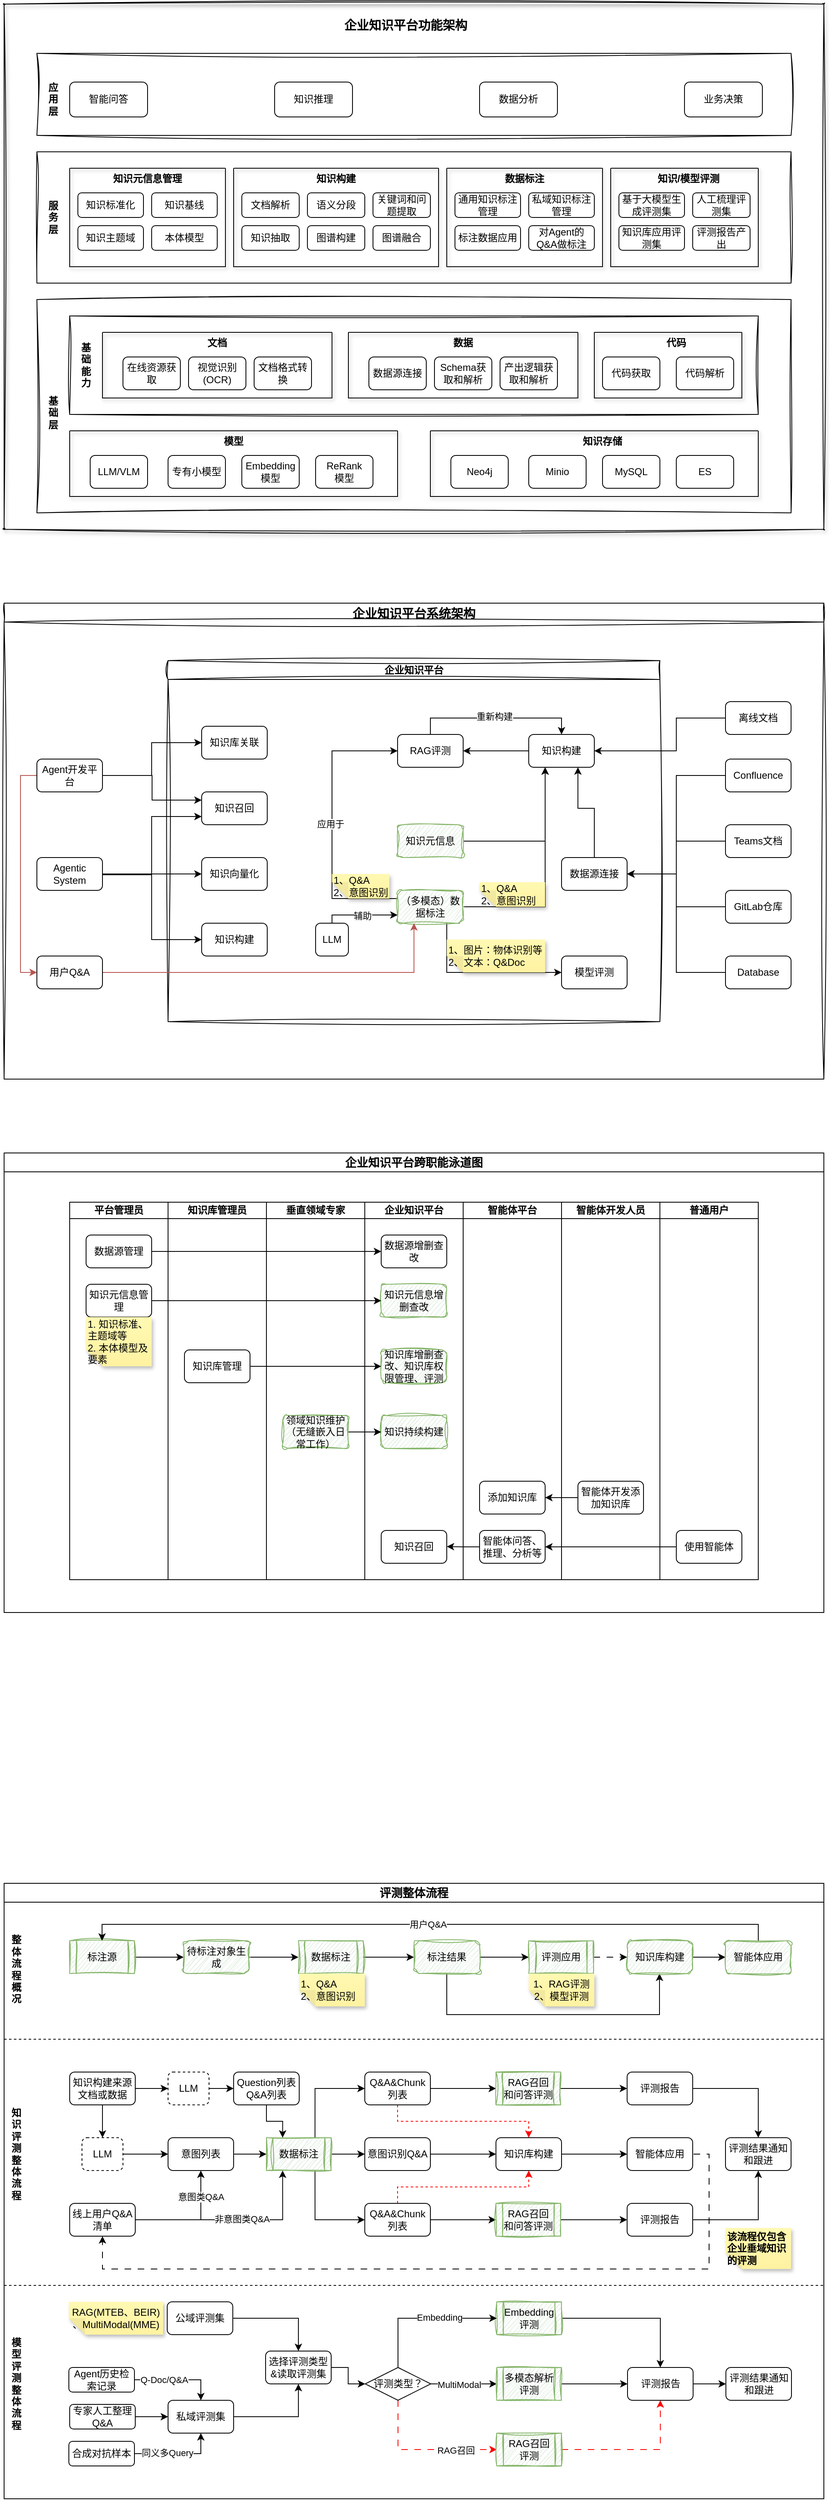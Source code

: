 <mxfile version="27.1.4" pages="2">
  <diagram name="平台整体设计" id="MxCnz9sl3STO58roB_Hc">
    <mxGraphModel dx="1426" dy="743" grid="1" gridSize="10" guides="1" tooltips="1" connect="1" arrows="1" fold="1" page="1" pageScale="1" pageWidth="1654" pageHeight="2336" math="0" shadow="0">
      <root>
        <mxCell id="0" />
        <mxCell id="1" parent="0" />
        <mxCell id="lvNZ2ctILBnJvPrkH7Vi-1" value="" style="swimlane;startSize=0;rounded=1;glass=0;sketch=1;curveFitting=1;jiggle=2;shadow=1;swimlaneLine=1;" parent="1" vertex="1">
          <mxGeometry x="160" y="80" width="1000" height="640" as="geometry">
            <mxRectangle x="160" y="80" width="50" height="40" as="alternateBounds" />
          </mxGeometry>
        </mxCell>
        <mxCell id="lvNZ2ctILBnJvPrkH7Vi-3" value="" style="swimlane;startSize=0;glass=0;shadow=0;sketch=1;curveFitting=1;jiggle=2;" parent="lvNZ2ctILBnJvPrkH7Vi-1" vertex="1">
          <mxGeometry x="40" y="360" width="920" height="260" as="geometry">
            <mxRectangle x="40" y="360" width="50" height="40" as="alternateBounds" />
          </mxGeometry>
        </mxCell>
        <mxCell id="lvNZ2ctILBnJvPrkH7Vi-5" value="" style="swimlane;startSize=0;shadow=1;" parent="lvNZ2ctILBnJvPrkH7Vi-3" vertex="1">
          <mxGeometry x="40" y="160" width="400" height="80" as="geometry" />
        </mxCell>
        <mxCell id="lvNZ2ctILBnJvPrkH7Vi-6" value="LLM/VLM" style="rounded=1;whiteSpace=wrap;html=1;" parent="lvNZ2ctILBnJvPrkH7Vi-5" vertex="1">
          <mxGeometry x="25" y="30" width="70" height="40" as="geometry" />
        </mxCell>
        <mxCell id="lvNZ2ctILBnJvPrkH7Vi-7" value="Embedding模型" style="rounded=1;whiteSpace=wrap;html=1;" parent="lvNZ2ctILBnJvPrkH7Vi-5" vertex="1">
          <mxGeometry x="210" y="30" width="70" height="40" as="geometry" />
        </mxCell>
        <mxCell id="lvNZ2ctILBnJvPrkH7Vi-8" value="ReRank&lt;div&gt;模型&lt;/div&gt;" style="rounded=1;whiteSpace=wrap;html=1;" parent="lvNZ2ctILBnJvPrkH7Vi-5" vertex="1">
          <mxGeometry x="300" y="30" width="70" height="40" as="geometry" />
        </mxCell>
        <mxCell id="lvNZ2ctILBnJvPrkH7Vi-9" value="&lt;b&gt;模型&lt;/b&gt;" style="text;html=1;align=center;verticalAlign=middle;whiteSpace=wrap;rounded=0;" parent="lvNZ2ctILBnJvPrkH7Vi-5" vertex="1">
          <mxGeometry x="185" width="30" height="25" as="geometry" />
        </mxCell>
        <mxCell id="ar-m9gx7rpn5IQMBwHjH-89" value="专有小模型" style="rounded=1;whiteSpace=wrap;html=1;" parent="lvNZ2ctILBnJvPrkH7Vi-5" vertex="1">
          <mxGeometry x="120" y="30" width="70" height="40" as="geometry" />
        </mxCell>
        <mxCell id="lvNZ2ctILBnJvPrkH7Vi-15" value="" style="swimlane;startSize=0;shadow=1;rounded=0;glass=0;swimlaneLine=1;" parent="lvNZ2ctILBnJvPrkH7Vi-3" vertex="1">
          <mxGeometry x="480" y="160" width="400" height="80" as="geometry" />
        </mxCell>
        <mxCell id="lvNZ2ctILBnJvPrkH7Vi-16" value="Neo4j" style="rounded=1;whiteSpace=wrap;html=1;" parent="lvNZ2ctILBnJvPrkH7Vi-15" vertex="1">
          <mxGeometry x="25" y="30" width="70" height="40" as="geometry" />
        </mxCell>
        <mxCell id="lvNZ2ctILBnJvPrkH7Vi-17" value="MySQL" style="rounded=1;whiteSpace=wrap;html=1;" parent="lvNZ2ctILBnJvPrkH7Vi-15" vertex="1">
          <mxGeometry x="210" y="30" width="70" height="40" as="geometry" />
        </mxCell>
        <mxCell id="lvNZ2ctILBnJvPrkH7Vi-18" value="ES" style="rounded=1;whiteSpace=wrap;html=1;" parent="lvNZ2ctILBnJvPrkH7Vi-15" vertex="1">
          <mxGeometry x="300" y="30" width="70" height="40" as="geometry" />
        </mxCell>
        <mxCell id="lvNZ2ctILBnJvPrkH7Vi-19" value="&lt;b&gt;知识存储&lt;/b&gt;" style="text;html=1;align=center;verticalAlign=middle;whiteSpace=wrap;rounded=0;" parent="lvNZ2ctILBnJvPrkH7Vi-15" vertex="1">
          <mxGeometry x="170" width="80" height="25" as="geometry" />
        </mxCell>
        <mxCell id="ar-m9gx7rpn5IQMBwHjH-90" value="Minio" style="rounded=1;whiteSpace=wrap;html=1;" parent="lvNZ2ctILBnJvPrkH7Vi-15" vertex="1">
          <mxGeometry x="120" y="30" width="70" height="40" as="geometry" />
        </mxCell>
        <mxCell id="lvNZ2ctILBnJvPrkH7Vi-20" value="" style="swimlane;startSize=0;sketch=1;curveFitting=1;jiggle=2;" parent="lvNZ2ctILBnJvPrkH7Vi-3" vertex="1">
          <mxGeometry x="40" y="20" width="840" height="120" as="geometry">
            <mxRectangle x="40" y="20" width="50" height="40" as="alternateBounds" />
          </mxGeometry>
        </mxCell>
        <mxCell id="lvNZ2ctILBnJvPrkH7Vi-24" value="&lt;b&gt;基础能力&lt;/b&gt;" style="text;html=1;align=center;verticalAlign=middle;whiteSpace=wrap;rounded=0;" parent="lvNZ2ctILBnJvPrkH7Vi-20" vertex="1">
          <mxGeometry x="10" y="23.75" width="20" height="72.5" as="geometry" />
        </mxCell>
        <mxCell id="lvNZ2ctILBnJvPrkH7Vi-27" value="" style="swimlane;startSize=0;shadow=1;" parent="lvNZ2ctILBnJvPrkH7Vi-20" vertex="1">
          <mxGeometry x="40" y="20" width="280" height="80" as="geometry" />
        </mxCell>
        <mxCell id="lvNZ2ctILBnJvPrkH7Vi-28" value="在线资源获取" style="rounded=1;whiteSpace=wrap;html=1;" parent="lvNZ2ctILBnJvPrkH7Vi-27" vertex="1">
          <mxGeometry x="25" y="30" width="70" height="40" as="geometry" />
        </mxCell>
        <mxCell id="lvNZ2ctILBnJvPrkH7Vi-29" value="视觉识别(OCR)" style="rounded=1;whiteSpace=wrap;html=1;" parent="lvNZ2ctILBnJvPrkH7Vi-27" vertex="1">
          <mxGeometry x="105" y="30" width="70" height="40" as="geometry" />
        </mxCell>
        <mxCell id="lvNZ2ctILBnJvPrkH7Vi-30" value="文档格式转换" style="rounded=1;whiteSpace=wrap;html=1;" parent="lvNZ2ctILBnJvPrkH7Vi-27" vertex="1">
          <mxGeometry x="185" y="30" width="70" height="40" as="geometry" />
        </mxCell>
        <mxCell id="lvNZ2ctILBnJvPrkH7Vi-31" value="&lt;b&gt;文档&lt;/b&gt;" style="text;html=1;align=center;verticalAlign=middle;whiteSpace=wrap;rounded=0;" parent="lvNZ2ctILBnJvPrkH7Vi-27" vertex="1">
          <mxGeometry x="125" width="30" height="25" as="geometry" />
        </mxCell>
        <mxCell id="lvNZ2ctILBnJvPrkH7Vi-32" value="" style="swimlane;startSize=0;shadow=1;" parent="lvNZ2ctILBnJvPrkH7Vi-20" vertex="1">
          <mxGeometry x="340" y="20" width="280" height="80" as="geometry" />
        </mxCell>
        <mxCell id="lvNZ2ctILBnJvPrkH7Vi-33" value="数据源连接" style="rounded=1;whiteSpace=wrap;html=1;" parent="lvNZ2ctILBnJvPrkH7Vi-32" vertex="1">
          <mxGeometry x="25" y="30" width="70" height="40" as="geometry" />
        </mxCell>
        <mxCell id="lvNZ2ctILBnJvPrkH7Vi-34" value="Schema获取和解析" style="rounded=1;whiteSpace=wrap;html=1;" parent="lvNZ2ctILBnJvPrkH7Vi-32" vertex="1">
          <mxGeometry x="105" y="30" width="70" height="40" as="geometry" />
        </mxCell>
        <mxCell id="lvNZ2ctILBnJvPrkH7Vi-35" value="产出逻辑获取和解析" style="rounded=1;whiteSpace=wrap;html=1;" parent="lvNZ2ctILBnJvPrkH7Vi-32" vertex="1">
          <mxGeometry x="185" y="30" width="70" height="40" as="geometry" />
        </mxCell>
        <mxCell id="lvNZ2ctILBnJvPrkH7Vi-36" value="&lt;b&gt;数据&lt;/b&gt;" style="text;html=1;align=center;verticalAlign=middle;whiteSpace=wrap;rounded=0;" parent="lvNZ2ctILBnJvPrkH7Vi-32" vertex="1">
          <mxGeometry x="125" width="30" height="25" as="geometry" />
        </mxCell>
        <mxCell id="lvNZ2ctILBnJvPrkH7Vi-37" value="" style="swimlane;startSize=0;shadow=1;" parent="lvNZ2ctILBnJvPrkH7Vi-20" vertex="1">
          <mxGeometry x="640" y="20" width="180" height="80" as="geometry">
            <mxRectangle x="340" y="110" width="50" height="40" as="alternateBounds" />
          </mxGeometry>
        </mxCell>
        <mxCell id="lvNZ2ctILBnJvPrkH7Vi-38" value="代码获取" style="rounded=1;whiteSpace=wrap;html=1;" parent="lvNZ2ctILBnJvPrkH7Vi-37" vertex="1">
          <mxGeometry x="10" y="30" width="70" height="40" as="geometry" />
        </mxCell>
        <mxCell id="lvNZ2ctILBnJvPrkH7Vi-39" value="代码解析" style="rounded=1;whiteSpace=wrap;html=1;" parent="lvNZ2ctILBnJvPrkH7Vi-37" vertex="1">
          <mxGeometry x="100" y="30" width="70" height="40" as="geometry" />
        </mxCell>
        <mxCell id="lvNZ2ctILBnJvPrkH7Vi-40" value="&lt;b&gt;代码&lt;/b&gt;" style="text;html=1;align=center;verticalAlign=middle;whiteSpace=wrap;rounded=0;" parent="lvNZ2ctILBnJvPrkH7Vi-37" vertex="1">
          <mxGeometry x="70" width="60" height="25" as="geometry" />
        </mxCell>
        <mxCell id="lvNZ2ctILBnJvPrkH7Vi-4" value="&lt;b&gt;基础层&lt;/b&gt;" style="text;html=1;align=center;verticalAlign=middle;whiteSpace=wrap;rounded=0;" parent="lvNZ2ctILBnJvPrkH7Vi-3" vertex="1">
          <mxGeometry x="10" y="120" width="20" height="35" as="geometry" />
        </mxCell>
        <mxCell id="lvNZ2ctILBnJvPrkH7Vi-41" value="" style="swimlane;startSize=0;sketch=1;curveFitting=1;jiggle=2;" parent="lvNZ2ctILBnJvPrkH7Vi-1" vertex="1">
          <mxGeometry x="40" y="180" width="920" height="160" as="geometry" />
        </mxCell>
        <mxCell id="lvNZ2ctILBnJvPrkH7Vi-42" value="&lt;b&gt;服务层&lt;/b&gt;" style="text;html=1;align=center;verticalAlign=middle;whiteSpace=wrap;rounded=0;" parent="lvNZ2ctILBnJvPrkH7Vi-41" vertex="1">
          <mxGeometry x="10" y="62.5" width="20" height="35" as="geometry" />
        </mxCell>
        <mxCell id="lvNZ2ctILBnJvPrkH7Vi-43" value="" style="swimlane;startSize=0;shadow=1;" parent="lvNZ2ctILBnJvPrkH7Vi-41" vertex="1">
          <mxGeometry x="240" y="20" width="250" height="120" as="geometry" />
        </mxCell>
        <mxCell id="lvNZ2ctILBnJvPrkH7Vi-44" value="文档解析" style="rounded=1;whiteSpace=wrap;html=1;" parent="lvNZ2ctILBnJvPrkH7Vi-43" vertex="1">
          <mxGeometry x="10" y="30" width="70" height="30" as="geometry" />
        </mxCell>
        <mxCell id="lvNZ2ctILBnJvPrkH7Vi-45" value="语义分段" style="rounded=1;whiteSpace=wrap;html=1;" parent="lvNZ2ctILBnJvPrkH7Vi-43" vertex="1">
          <mxGeometry x="90" y="30" width="70" height="30" as="geometry" />
        </mxCell>
        <mxCell id="lvNZ2ctILBnJvPrkH7Vi-46" value="关键词和问题提取" style="rounded=1;whiteSpace=wrap;html=1;" parent="lvNZ2ctILBnJvPrkH7Vi-43" vertex="1">
          <mxGeometry x="170" y="30" width="70" height="30" as="geometry" />
        </mxCell>
        <mxCell id="lvNZ2ctILBnJvPrkH7Vi-47" value="&lt;b&gt;知识构建&lt;/b&gt;" style="text;html=1;align=center;verticalAlign=middle;whiteSpace=wrap;rounded=0;" parent="lvNZ2ctILBnJvPrkH7Vi-43" vertex="1">
          <mxGeometry x="95" width="60" height="25" as="geometry" />
        </mxCell>
        <mxCell id="lvNZ2ctILBnJvPrkH7Vi-54" value="图谱构建" style="rounded=1;whiteSpace=wrap;html=1;" parent="lvNZ2ctILBnJvPrkH7Vi-43" vertex="1">
          <mxGeometry x="90" y="70" width="70" height="30" as="geometry" />
        </mxCell>
        <mxCell id="lvNZ2ctILBnJvPrkH7Vi-55" value="图谱融合" style="rounded=1;whiteSpace=wrap;html=1;" parent="lvNZ2ctILBnJvPrkH7Vi-43" vertex="1">
          <mxGeometry x="170" y="70" width="70" height="30" as="geometry" />
        </mxCell>
        <mxCell id="ar-m9gx7rpn5IQMBwHjH-80" value="知识抽取" style="rounded=1;whiteSpace=wrap;html=1;" parent="lvNZ2ctILBnJvPrkH7Vi-43" vertex="1">
          <mxGeometry x="10" y="70" width="70" height="30" as="geometry" />
        </mxCell>
        <mxCell id="lvNZ2ctILBnJvPrkH7Vi-48" value="" style="swimlane;startSize=0;shadow=1;" parent="lvNZ2ctILBnJvPrkH7Vi-41" vertex="1">
          <mxGeometry x="500" y="20" width="190" height="120" as="geometry" />
        </mxCell>
        <mxCell id="lvNZ2ctILBnJvPrkH7Vi-49" value="通用知识标注管理" style="rounded=1;whiteSpace=wrap;html=1;" parent="lvNZ2ctILBnJvPrkH7Vi-48" vertex="1">
          <mxGeometry x="10" y="30" width="80" height="30" as="geometry" />
        </mxCell>
        <mxCell id="lvNZ2ctILBnJvPrkH7Vi-51" value="私域知识标注管理" style="rounded=1;whiteSpace=wrap;html=1;" parent="lvNZ2ctILBnJvPrkH7Vi-48" vertex="1">
          <mxGeometry x="100" y="30" width="80" height="30" as="geometry" />
        </mxCell>
        <mxCell id="lvNZ2ctILBnJvPrkH7Vi-52" value="&lt;b&gt;数据标注&lt;/b&gt;" style="text;html=1;align=center;verticalAlign=middle;whiteSpace=wrap;rounded=0;" parent="lvNZ2ctILBnJvPrkH7Vi-48" vertex="1">
          <mxGeometry x="65" width="60" height="25" as="geometry" />
        </mxCell>
        <mxCell id="lvNZ2ctILBnJvPrkH7Vi-57" value="标注数据应用" style="rounded=1;whiteSpace=wrap;html=1;" parent="lvNZ2ctILBnJvPrkH7Vi-48" vertex="1">
          <mxGeometry x="10" y="70" width="80" height="30" as="geometry" />
        </mxCell>
        <mxCell id="lvNZ2ctILBnJvPrkH7Vi-58" value="对Agent的Q&amp;amp;A做标注" style="rounded=1;whiteSpace=wrap;html=1;" parent="lvNZ2ctILBnJvPrkH7Vi-48" vertex="1">
          <mxGeometry x="100" y="70" width="80" height="30" as="geometry" />
        </mxCell>
        <mxCell id="ar-m9gx7rpn5IQMBwHjH-81" value="" style="swimlane;startSize=0;shadow=1;" parent="lvNZ2ctILBnJvPrkH7Vi-41" vertex="1">
          <mxGeometry x="40" y="20" width="190" height="120" as="geometry" />
        </mxCell>
        <mxCell id="ar-m9gx7rpn5IQMBwHjH-83" value="知识基线" style="rounded=1;whiteSpace=wrap;html=1;" parent="ar-m9gx7rpn5IQMBwHjH-81" vertex="1">
          <mxGeometry x="100" y="30" width="80" height="30" as="geometry" />
        </mxCell>
        <mxCell id="ar-m9gx7rpn5IQMBwHjH-84" value="&lt;b&gt;知识元信息管理&lt;/b&gt;" style="text;html=1;align=center;verticalAlign=middle;whiteSpace=wrap;rounded=0;" parent="ar-m9gx7rpn5IQMBwHjH-81" vertex="1">
          <mxGeometry x="50" width="90" height="25" as="geometry" />
        </mxCell>
        <mxCell id="ar-m9gx7rpn5IQMBwHjH-86" value="本体模型" style="rounded=1;whiteSpace=wrap;html=1;" parent="ar-m9gx7rpn5IQMBwHjH-81" vertex="1">
          <mxGeometry x="100" y="70" width="80" height="30" as="geometry" />
        </mxCell>
        <mxCell id="ar-m9gx7rpn5IQMBwHjH-87" value="知识标准化" style="rounded=1;whiteSpace=wrap;html=1;" parent="ar-m9gx7rpn5IQMBwHjH-81" vertex="1">
          <mxGeometry x="10" y="30" width="80" height="30" as="geometry" />
        </mxCell>
        <mxCell id="lvNZ2ctILBnJvPrkH7Vi-53" value="知识主题域" style="rounded=1;whiteSpace=wrap;html=1;" parent="ar-m9gx7rpn5IQMBwHjH-81" vertex="1">
          <mxGeometry x="10" y="70" width="80" height="30" as="geometry" />
        </mxCell>
        <mxCell id="iHmT4MNTmdxtMqvMcUac-1" value="" style="swimlane;startSize=0;shadow=1;" parent="lvNZ2ctILBnJvPrkH7Vi-41" vertex="1">
          <mxGeometry x="700" y="20" width="180" height="120" as="geometry" />
        </mxCell>
        <mxCell id="iHmT4MNTmdxtMqvMcUac-2" value="基于大模型生成评测集" style="rounded=1;whiteSpace=wrap;html=1;" parent="iHmT4MNTmdxtMqvMcUac-1" vertex="1">
          <mxGeometry x="10" y="30" width="80" height="30" as="geometry" />
        </mxCell>
        <mxCell id="iHmT4MNTmdxtMqvMcUac-3" value="人工梳理评测集" style="rounded=1;whiteSpace=wrap;html=1;" parent="iHmT4MNTmdxtMqvMcUac-1" vertex="1">
          <mxGeometry x="100" y="30" width="70" height="30" as="geometry" />
        </mxCell>
        <mxCell id="iHmT4MNTmdxtMqvMcUac-4" value="&lt;b&gt;知识/模型评测&lt;/b&gt;" style="text;html=1;align=center;verticalAlign=middle;whiteSpace=wrap;rounded=0;" parent="iHmT4MNTmdxtMqvMcUac-1" vertex="1">
          <mxGeometry x="50" width="90" height="25" as="geometry" />
        </mxCell>
        <mxCell id="iHmT4MNTmdxtMqvMcUac-5" value="知识库应用评测集" style="rounded=1;whiteSpace=wrap;html=1;" parent="iHmT4MNTmdxtMqvMcUac-1" vertex="1">
          <mxGeometry x="10" y="70" width="80" height="30" as="geometry" />
        </mxCell>
        <mxCell id="iHmT4MNTmdxtMqvMcUac-6" value="评测报告产出" style="rounded=1;whiteSpace=wrap;html=1;" parent="iHmT4MNTmdxtMqvMcUac-1" vertex="1">
          <mxGeometry x="100" y="70" width="70" height="30" as="geometry" />
        </mxCell>
        <mxCell id="lvNZ2ctILBnJvPrkH7Vi-59" value="" style="swimlane;startSize=0;sketch=1;curveFitting=1;jiggle=2;" parent="lvNZ2ctILBnJvPrkH7Vi-1" vertex="1">
          <mxGeometry x="40" y="60" width="920" height="100" as="geometry">
            <mxRectangle x="40" y="60" width="50" height="40" as="alternateBounds" />
          </mxGeometry>
        </mxCell>
        <mxCell id="lvNZ2ctILBnJvPrkH7Vi-60" value="&lt;b&gt;应用层&lt;/b&gt;" style="text;html=1;align=center;verticalAlign=middle;whiteSpace=wrap;rounded=0;" parent="lvNZ2ctILBnJvPrkH7Vi-59" vertex="1">
          <mxGeometry x="10" y="38.75" width="20" height="35" as="geometry" />
        </mxCell>
        <mxCell id="lvNZ2ctILBnJvPrkH7Vi-62" value="智能问答" style="rounded=1;whiteSpace=wrap;html=1;" parent="lvNZ2ctILBnJvPrkH7Vi-59" vertex="1">
          <mxGeometry x="40" y="35" width="95" height="42.5" as="geometry" />
        </mxCell>
        <mxCell id="lvNZ2ctILBnJvPrkH7Vi-63" value="知识推理" style="rounded=1;whiteSpace=wrap;html=1;" parent="lvNZ2ctILBnJvPrkH7Vi-59" vertex="1">
          <mxGeometry x="290" y="35" width="95" height="42.5" as="geometry" />
        </mxCell>
        <mxCell id="lvNZ2ctILBnJvPrkH7Vi-64" value="业务决策" style="rounded=1;whiteSpace=wrap;html=1;" parent="lvNZ2ctILBnJvPrkH7Vi-59" vertex="1">
          <mxGeometry x="790" y="35" width="95" height="42.5" as="geometry" />
        </mxCell>
        <mxCell id="ar-m9gx7rpn5IQMBwHjH-91" value="数据分析" style="rounded=1;whiteSpace=wrap;html=1;" parent="lvNZ2ctILBnJvPrkH7Vi-59" vertex="1">
          <mxGeometry x="540" y="35" width="95" height="42.5" as="geometry" />
        </mxCell>
        <mxCell id="lvNZ2ctILBnJvPrkH7Vi-61" value="企业知识平台功能架构" style="text;html=1;align=center;verticalAlign=middle;whiteSpace=wrap;rounded=0;fontStyle=1;fontSize=15;" parent="lvNZ2ctILBnJvPrkH7Vi-1" vertex="1">
          <mxGeometry x="400" y="10" width="180" height="30" as="geometry" />
        </mxCell>
        <mxCell id="ar-m9gx7rpn5IQMBwHjH-1" value="&lt;font style=&quot;font-size: 15px;&quot;&gt;企业知识平台系统架构&lt;/font&gt;" style="swimlane;whiteSpace=wrap;html=1;shadow=0;sketch=1;curveFitting=1;jiggle=2;" parent="1" vertex="1">
          <mxGeometry x="160" y="810" width="1000" height="580" as="geometry">
            <mxRectangle x="160" y="820" width="140" height="30" as="alternateBounds" />
          </mxGeometry>
        </mxCell>
        <mxCell id="ar-m9gx7rpn5IQMBwHjH-3" value="企业知识平台" style="swimlane;whiteSpace=wrap;html=1;sketch=1;curveFitting=1;jiggle=2;" parent="ar-m9gx7rpn5IQMBwHjH-1" vertex="1">
          <mxGeometry x="200" y="70" width="600" height="440" as="geometry" />
        </mxCell>
        <mxCell id="ar-m9gx7rpn5IQMBwHjH-27" style="edgeStyle=orthogonalEdgeStyle;rounded=0;orthogonalLoop=1;jettySize=auto;html=1;exitX=0.5;exitY=0;exitDx=0;exitDy=0;entryX=0.75;entryY=1;entryDx=0;entryDy=0;" parent="ar-m9gx7rpn5IQMBwHjH-3" source="ar-m9gx7rpn5IQMBwHjH-17" edge="1" target="ar-m9gx7rpn5IQMBwHjH-36">
          <mxGeometry relative="1" as="geometry">
            <mxPoint x="480" y="130" as="targetPoint" />
            <Array as="points">
              <mxPoint x="520" y="180" />
              <mxPoint x="500" y="180" />
            </Array>
          </mxGeometry>
        </mxCell>
        <mxCell id="ar-m9gx7rpn5IQMBwHjH-17" value="数据源连接" style="rounded=1;whiteSpace=wrap;html=1;" parent="ar-m9gx7rpn5IQMBwHjH-3" vertex="1">
          <mxGeometry x="480" y="240" width="80" height="40" as="geometry" />
        </mxCell>
        <mxCell id="ar-m9gx7rpn5IQMBwHjH-30" style="edgeStyle=orthogonalEdgeStyle;rounded=0;orthogonalLoop=1;jettySize=auto;html=1;exitX=0;exitY=0.5;exitDx=0;exitDy=0;entryX=1;entryY=0.5;entryDx=0;entryDy=0;" parent="ar-m9gx7rpn5IQMBwHjH-3" edge="1">
          <mxGeometry relative="1" as="geometry">
            <mxPoint x="440" y="110" as="sourcePoint" />
            <mxPoint x="360" y="110" as="targetPoint" />
          </mxGeometry>
        </mxCell>
        <mxCell id="ar-m9gx7rpn5IQMBwHjH-35" value="知识召回" style="rounded=1;whiteSpace=wrap;html=1;" parent="ar-m9gx7rpn5IQMBwHjH-3" vertex="1">
          <mxGeometry x="41" y="160" width="80" height="40" as="geometry" />
        </mxCell>
        <mxCell id="ar-m9gx7rpn5IQMBwHjH-36" value="知识构建" style="rounded=1;whiteSpace=wrap;html=1;" parent="ar-m9gx7rpn5IQMBwHjH-3" vertex="1">
          <mxGeometry x="440" y="90" width="80" height="40" as="geometry" />
        </mxCell>
        <mxCell id="ar-m9gx7rpn5IQMBwHjH-38" style="edgeStyle=orthogonalEdgeStyle;rounded=0;orthogonalLoop=1;jettySize=auto;html=1;exitX=0.5;exitY=0;exitDx=0;exitDy=0;entryX=0.5;entryY=0;entryDx=0;entryDy=0;" parent="ar-m9gx7rpn5IQMBwHjH-3" source="ar-m9gx7rpn5IQMBwHjH-37" target="ar-m9gx7rpn5IQMBwHjH-36" edge="1">
          <mxGeometry relative="1" as="geometry" />
        </mxCell>
        <mxCell id="ar-m9gx7rpn5IQMBwHjH-39" value="重新构建" style="edgeLabel;html=1;align=center;verticalAlign=middle;resizable=0;points=[];" parent="ar-m9gx7rpn5IQMBwHjH-38" vertex="1" connectable="0">
          <mxGeometry x="-0.018" y="2" relative="1" as="geometry">
            <mxPoint as="offset" />
          </mxGeometry>
        </mxCell>
        <mxCell id="ar-m9gx7rpn5IQMBwHjH-37" value="RAG评测" style="rounded=1;whiteSpace=wrap;html=1;" parent="ar-m9gx7rpn5IQMBwHjH-3" vertex="1">
          <mxGeometry x="280" y="90" width="80" height="40" as="geometry" />
        </mxCell>
        <mxCell id="ar-m9gx7rpn5IQMBwHjH-94" style="edgeStyle=orthogonalEdgeStyle;rounded=0;orthogonalLoop=1;jettySize=auto;html=1;exitX=1;exitY=0.5;exitDx=0;exitDy=0;entryX=0.25;entryY=1;entryDx=0;entryDy=0;" parent="ar-m9gx7rpn5IQMBwHjH-3" source="ar-m9gx7rpn5IQMBwHjH-42" edge="1" target="ar-m9gx7rpn5IQMBwHjH-36">
          <mxGeometry relative="1" as="geometry">
            <mxPoint x="450" y="130" as="targetPoint" />
          </mxGeometry>
        </mxCell>
        <mxCell id="ar-m9gx7rpn5IQMBwHjH-42" value="知识元信息" style="rounded=1;whiteSpace=wrap;html=1;sketch=1;curveFitting=1;jiggle=2;fillColor=#d5e8d4;strokeColor=#82b366;" parent="ar-m9gx7rpn5IQMBwHjH-3" vertex="1">
          <mxGeometry x="280" y="200" width="80" height="40" as="geometry" />
        </mxCell>
        <mxCell id="ar-m9gx7rpn5IQMBwHjH-44" value="知识向量化" style="rounded=1;whiteSpace=wrap;html=1;" parent="ar-m9gx7rpn5IQMBwHjH-3" vertex="1">
          <mxGeometry x="41" y="240" width="80" height="40" as="geometry" />
        </mxCell>
        <mxCell id="ar-m9gx7rpn5IQMBwHjH-46" value="知识构建" style="rounded=1;whiteSpace=wrap;html=1;" parent="ar-m9gx7rpn5IQMBwHjH-3" vertex="1">
          <mxGeometry x="41" y="320" width="80" height="40" as="geometry" />
        </mxCell>
        <mxCell id="5J_GvMUl2p0bofh7GbKg-2" style="edgeStyle=orthogonalEdgeStyle;rounded=0;orthogonalLoop=1;jettySize=auto;html=1;exitX=1;exitY=0.5;exitDx=0;exitDy=0;entryX=0.25;entryY=1;entryDx=0;entryDy=0;" parent="ar-m9gx7rpn5IQMBwHjH-3" source="5J_GvMUl2p0bofh7GbKg-1" target="ar-m9gx7rpn5IQMBwHjH-36" edge="1">
          <mxGeometry relative="1" as="geometry" />
        </mxCell>
        <mxCell id="TxTveAiJwsZzxtCGFri4-1" style="edgeStyle=orthogonalEdgeStyle;rounded=0;orthogonalLoop=1;jettySize=auto;html=1;exitX=0;exitY=0.25;exitDx=0;exitDy=0;entryX=0;entryY=0.5;entryDx=0;entryDy=0;" parent="ar-m9gx7rpn5IQMBwHjH-3" source="5J_GvMUl2p0bofh7GbKg-1" target="ar-m9gx7rpn5IQMBwHjH-37" edge="1">
          <mxGeometry relative="1" as="geometry">
            <Array as="points">
              <mxPoint x="200" y="290" />
              <mxPoint x="200" y="110" />
            </Array>
          </mxGeometry>
        </mxCell>
        <mxCell id="TxTveAiJwsZzxtCGFri4-2" value="应用于" style="edgeLabel;html=1;align=center;verticalAlign=middle;resizable=0;points=[];" parent="TxTveAiJwsZzxtCGFri4-1" vertex="1" connectable="0">
          <mxGeometry x="0.007" y="2" relative="1" as="geometry">
            <mxPoint as="offset" />
          </mxGeometry>
        </mxCell>
        <mxCell id="jrtmvengmc5xM2koY1hk-7" style="edgeStyle=orthogonalEdgeStyle;rounded=0;orthogonalLoop=1;jettySize=auto;html=1;exitX=0.75;exitY=1;exitDx=0;exitDy=0;entryX=0;entryY=0.5;entryDx=0;entryDy=0;" edge="1" parent="ar-m9gx7rpn5IQMBwHjH-3" source="5J_GvMUl2p0bofh7GbKg-1" target="jrtmvengmc5xM2koY1hk-6">
          <mxGeometry relative="1" as="geometry">
            <Array as="points">
              <mxPoint x="340" y="380" />
            </Array>
          </mxGeometry>
        </mxCell>
        <mxCell id="5J_GvMUl2p0bofh7GbKg-1" value="（多模态）数据标注" style="rounded=1;whiteSpace=wrap;html=1;sketch=1;curveFitting=1;jiggle=2;fillColor=#d5e8d4;strokeColor=#82b366;" parent="ar-m9gx7rpn5IQMBwHjH-3" vertex="1">
          <mxGeometry x="280" y="280" width="80" height="40" as="geometry" />
        </mxCell>
        <mxCell id="jrtmvengmc5xM2koY1hk-4" value="1、Q&amp;amp;A&lt;div&gt;2、&lt;span style=&quot;background-color: transparent; color: light-dark(rgb(0, 0, 0), rgb(237, 237, 237));&quot;&gt;意图识别&lt;/span&gt;&lt;/div&gt;" style="shape=note;whiteSpace=wrap;html=1;backgroundOutline=1;fontColor=#000000;darkOpacity=0.05;fillColor=#FFF9B2;strokeColor=none;fillStyle=solid;direction=west;gradientDirection=north;gradientColor=#FFF2A1;shadow=1;size=20;pointerEvents=1;align=left;" vertex="1" parent="ar-m9gx7rpn5IQMBwHjH-3">
          <mxGeometry x="380" y="270" width="80" height="30" as="geometry" />
        </mxCell>
        <mxCell id="jrtmvengmc5xM2koY1hk-5" value="1、Q&amp;amp;A&lt;div&gt;2、意图识别&lt;/div&gt;" style="shape=note;whiteSpace=wrap;html=1;backgroundOutline=1;fontColor=#000000;darkOpacity=0.05;fillColor=#FFF9B2;strokeColor=none;fillStyle=solid;direction=west;gradientDirection=north;gradientColor=#FFF2A1;shadow=1;size=20;pointerEvents=1;align=left;" vertex="1" parent="ar-m9gx7rpn5IQMBwHjH-3">
          <mxGeometry x="200" y="260" width="70" height="30" as="geometry" />
        </mxCell>
        <mxCell id="jrtmvengmc5xM2koY1hk-6" value="模型评测" style="rounded=1;whiteSpace=wrap;html=1;" vertex="1" parent="ar-m9gx7rpn5IQMBwHjH-3">
          <mxGeometry x="480" y="360" width="80" height="40" as="geometry" />
        </mxCell>
        <mxCell id="jrtmvengmc5xM2koY1hk-9" value="1、图片：物体识别等&lt;div&gt;2、文本：Q&amp;amp;Doc&lt;/div&gt;" style="shape=note;whiteSpace=wrap;html=1;backgroundOutline=1;fontColor=#000000;darkOpacity=0.05;fillColor=#FFF9B2;strokeColor=none;fillStyle=solid;direction=west;gradientDirection=north;gradientColor=#FFF2A1;shadow=1;size=20;pointerEvents=1;align=left;" vertex="1" parent="ar-m9gx7rpn5IQMBwHjH-3">
          <mxGeometry x="340" y="340" width="120" height="40" as="geometry" />
        </mxCell>
        <mxCell id="Besnls4MHzHXvKcK8H8U-6" style="edgeStyle=orthogonalEdgeStyle;rounded=0;orthogonalLoop=1;jettySize=auto;html=1;exitX=0.5;exitY=0;exitDx=0;exitDy=0;entryX=0;entryY=0.75;entryDx=0;entryDy=0;" edge="1" parent="ar-m9gx7rpn5IQMBwHjH-3" source="Besnls4MHzHXvKcK8H8U-5" target="5J_GvMUl2p0bofh7GbKg-1">
          <mxGeometry relative="1" as="geometry">
            <Array as="points">
              <mxPoint x="200" y="310" />
            </Array>
          </mxGeometry>
        </mxCell>
        <mxCell id="Besnls4MHzHXvKcK8H8U-7" value="辅助" style="edgeLabel;html=1;align=center;verticalAlign=middle;resizable=0;points=[];" vertex="1" connectable="0" parent="Besnls4MHzHXvKcK8H8U-6">
          <mxGeometry x="0.029" y="-1" relative="1" as="geometry">
            <mxPoint as="offset" />
          </mxGeometry>
        </mxCell>
        <mxCell id="Besnls4MHzHXvKcK8H8U-5" value="LLM" style="rounded=1;whiteSpace=wrap;html=1;" vertex="1" parent="ar-m9gx7rpn5IQMBwHjH-3">
          <mxGeometry x="180" y="320" width="40" height="40" as="geometry" />
        </mxCell>
        <mxCell id="ar-m9gx7rpn5IQMBwHjH-34" style="edgeStyle=orthogonalEdgeStyle;rounded=0;orthogonalLoop=1;jettySize=auto;html=1;exitX=1;exitY=0.5;exitDx=0;exitDy=0;entryX=0;entryY=0.5;entryDx=0;entryDy=0;" parent="ar-m9gx7rpn5IQMBwHjH-1" source="ar-m9gx7rpn5IQMBwHjH-4" target="ar-m9gx7rpn5IQMBwHjH-33" edge="1">
          <mxGeometry relative="1" as="geometry">
            <Array as="points">
              <mxPoint x="180" y="210" />
              <mxPoint x="180" y="170" />
            </Array>
          </mxGeometry>
        </mxCell>
        <mxCell id="ar-m9gx7rpn5IQMBwHjH-47" style="edgeStyle=orthogonalEdgeStyle;rounded=0;orthogonalLoop=1;jettySize=auto;html=1;exitX=1;exitY=0.5;exitDx=0;exitDy=0;" parent="ar-m9gx7rpn5IQMBwHjH-1" source="ar-m9gx7rpn5IQMBwHjH-11" target="ar-m9gx7rpn5IQMBwHjH-44" edge="1">
          <mxGeometry relative="1" as="geometry" />
        </mxCell>
        <mxCell id="ar-m9gx7rpn5IQMBwHjH-48" style="edgeStyle=orthogonalEdgeStyle;rounded=0;orthogonalLoop=1;jettySize=auto;html=1;entryX=0;entryY=0.5;entryDx=0;entryDy=0;" parent="ar-m9gx7rpn5IQMBwHjH-1" target="ar-m9gx7rpn5IQMBwHjH-46" edge="1">
          <mxGeometry relative="1" as="geometry">
            <mxPoint x="120" y="330" as="sourcePoint" />
            <Array as="points">
              <mxPoint x="120" y="331" />
              <mxPoint x="180" y="331" />
              <mxPoint x="180" y="410" />
            </Array>
          </mxGeometry>
        </mxCell>
        <mxCell id="ar-m9gx7rpn5IQMBwHjH-49" style="edgeStyle=orthogonalEdgeStyle;rounded=0;orthogonalLoop=1;jettySize=auto;html=1;exitX=1;exitY=0.5;exitDx=0;exitDy=0;entryX=0;entryY=0.75;entryDx=0;entryDy=0;" parent="ar-m9gx7rpn5IQMBwHjH-1" source="ar-m9gx7rpn5IQMBwHjH-11" target="ar-m9gx7rpn5IQMBwHjH-35" edge="1">
          <mxGeometry relative="1" as="geometry">
            <Array as="points">
              <mxPoint x="180" y="330" />
              <mxPoint x="180" y="260" />
            </Array>
          </mxGeometry>
        </mxCell>
        <mxCell id="ar-m9gx7rpn5IQMBwHjH-11" value="Agentic System" style="rounded=1;whiteSpace=wrap;html=1;" parent="ar-m9gx7rpn5IQMBwHjH-1" vertex="1">
          <mxGeometry x="40" y="310" width="80" height="40" as="geometry" />
        </mxCell>
        <mxCell id="ar-m9gx7rpn5IQMBwHjH-19" style="edgeStyle=orthogonalEdgeStyle;rounded=0;orthogonalLoop=1;jettySize=auto;html=1;exitX=0;exitY=0.5;exitDx=0;exitDy=0;entryX=1;entryY=0.5;entryDx=0;entryDy=0;" parent="ar-m9gx7rpn5IQMBwHjH-1" source="ar-m9gx7rpn5IQMBwHjH-12" target="ar-m9gx7rpn5IQMBwHjH-17" edge="1">
          <mxGeometry relative="1" as="geometry">
            <Array as="points">
              <mxPoint x="820" y="210" />
              <mxPoint x="820" y="330" />
            </Array>
          </mxGeometry>
        </mxCell>
        <mxCell id="ar-m9gx7rpn5IQMBwHjH-12" value="Confluence" style="rounded=1;whiteSpace=wrap;html=1;" parent="ar-m9gx7rpn5IQMBwHjH-1" vertex="1">
          <mxGeometry x="880" y="190" width="80" height="40" as="geometry" />
        </mxCell>
        <mxCell id="ar-m9gx7rpn5IQMBwHjH-20" style="edgeStyle=orthogonalEdgeStyle;rounded=0;orthogonalLoop=1;jettySize=auto;html=1;exitX=0;exitY=0.5;exitDx=0;exitDy=0;entryX=1;entryY=0.5;entryDx=0;entryDy=0;" parent="ar-m9gx7rpn5IQMBwHjH-1" source="ar-m9gx7rpn5IQMBwHjH-13" target="ar-m9gx7rpn5IQMBwHjH-17" edge="1">
          <mxGeometry relative="1" as="geometry">
            <Array as="points">
              <mxPoint x="820" y="290" />
              <mxPoint x="820" y="330" />
            </Array>
          </mxGeometry>
        </mxCell>
        <mxCell id="ar-m9gx7rpn5IQMBwHjH-13" value="Teams文档" style="rounded=1;whiteSpace=wrap;html=1;" parent="ar-m9gx7rpn5IQMBwHjH-1" vertex="1">
          <mxGeometry x="880" y="270" width="80" height="40" as="geometry" />
        </mxCell>
        <mxCell id="ar-m9gx7rpn5IQMBwHjH-21" style="edgeStyle=orthogonalEdgeStyle;rounded=0;orthogonalLoop=1;jettySize=auto;html=1;exitX=0;exitY=0.5;exitDx=0;exitDy=0;entryX=1;entryY=0.5;entryDx=0;entryDy=0;" parent="ar-m9gx7rpn5IQMBwHjH-1" source="ar-m9gx7rpn5IQMBwHjH-14" target="ar-m9gx7rpn5IQMBwHjH-17" edge="1">
          <mxGeometry relative="1" as="geometry">
            <Array as="points">
              <mxPoint x="820" y="370" />
              <mxPoint x="820" y="330" />
            </Array>
          </mxGeometry>
        </mxCell>
        <mxCell id="ar-m9gx7rpn5IQMBwHjH-14" value="GitLab仓库" style="rounded=1;whiteSpace=wrap;html=1;" parent="ar-m9gx7rpn5IQMBwHjH-1" vertex="1">
          <mxGeometry x="880" y="350" width="80" height="40" as="geometry" />
        </mxCell>
        <mxCell id="ar-m9gx7rpn5IQMBwHjH-25" style="edgeStyle=orthogonalEdgeStyle;rounded=0;orthogonalLoop=1;jettySize=auto;html=1;exitX=0;exitY=0.5;exitDx=0;exitDy=0;entryX=1;entryY=0.5;entryDx=0;entryDy=0;" parent="ar-m9gx7rpn5IQMBwHjH-1" source="ar-m9gx7rpn5IQMBwHjH-15" edge="1">
          <mxGeometry relative="1" as="geometry">
            <mxPoint x="720" y="180" as="targetPoint" />
            <Array as="points">
              <mxPoint x="820" y="140" />
              <mxPoint x="820" y="180" />
            </Array>
          </mxGeometry>
        </mxCell>
        <mxCell id="ar-m9gx7rpn5IQMBwHjH-15" value="离线文档" style="rounded=1;whiteSpace=wrap;html=1;" parent="ar-m9gx7rpn5IQMBwHjH-1" vertex="1">
          <mxGeometry x="880" y="120" width="80" height="40" as="geometry" />
        </mxCell>
        <mxCell id="ar-m9gx7rpn5IQMBwHjH-23" style="edgeStyle=orthogonalEdgeStyle;rounded=0;orthogonalLoop=1;jettySize=auto;html=1;exitX=0;exitY=0.5;exitDx=0;exitDy=0;entryX=1;entryY=0.5;entryDx=0;entryDy=0;" parent="ar-m9gx7rpn5IQMBwHjH-1" source="ar-m9gx7rpn5IQMBwHjH-18" target="ar-m9gx7rpn5IQMBwHjH-17" edge="1">
          <mxGeometry relative="1" as="geometry">
            <Array as="points">
              <mxPoint x="820" y="450" />
              <mxPoint x="820" y="330" />
            </Array>
          </mxGeometry>
        </mxCell>
        <mxCell id="ar-m9gx7rpn5IQMBwHjH-18" value="Database" style="rounded=1;whiteSpace=wrap;html=1;" parent="ar-m9gx7rpn5IQMBwHjH-1" vertex="1">
          <mxGeometry x="880" y="430" width="80" height="40" as="geometry" />
        </mxCell>
        <mxCell id="jrtmvengmc5xM2koY1hk-8" style="edgeStyle=orthogonalEdgeStyle;rounded=0;orthogonalLoop=1;jettySize=auto;html=1;exitX=1;exitY=0.5;exitDx=0;exitDy=0;entryX=0;entryY=0.25;entryDx=0;entryDy=0;" edge="1" parent="ar-m9gx7rpn5IQMBwHjH-1" source="ar-m9gx7rpn5IQMBwHjH-4" target="ar-m9gx7rpn5IQMBwHjH-35">
          <mxGeometry relative="1" as="geometry" />
        </mxCell>
        <mxCell id="jrtmvengmc5xM2koY1hk-11" style="edgeStyle=orthogonalEdgeStyle;rounded=0;orthogonalLoop=1;jettySize=auto;html=1;exitX=0;exitY=0.5;exitDx=0;exitDy=0;entryX=0;entryY=0.5;entryDx=0;entryDy=0;fillColor=#f8cecc;strokeColor=#b85450;" edge="1" parent="ar-m9gx7rpn5IQMBwHjH-1" source="ar-m9gx7rpn5IQMBwHjH-4" target="jrtmvengmc5xM2koY1hk-10">
          <mxGeometry relative="1" as="geometry" />
        </mxCell>
        <mxCell id="ar-m9gx7rpn5IQMBwHjH-4" value="Agent开发平台" style="rounded=1;whiteSpace=wrap;html=1;" parent="ar-m9gx7rpn5IQMBwHjH-1" vertex="1">
          <mxGeometry x="40" y="190" width="80" height="40" as="geometry" />
        </mxCell>
        <mxCell id="ar-m9gx7rpn5IQMBwHjH-33" value="知识库关联" style="rounded=1;whiteSpace=wrap;html=1;" parent="ar-m9gx7rpn5IQMBwHjH-1" vertex="1">
          <mxGeometry x="241" y="150" width="80" height="40" as="geometry" />
        </mxCell>
        <mxCell id="jrtmvengmc5xM2koY1hk-12" style="edgeStyle=orthogonalEdgeStyle;rounded=0;orthogonalLoop=1;jettySize=auto;html=1;exitX=1;exitY=0.5;exitDx=0;exitDy=0;entryX=0.25;entryY=1;entryDx=0;entryDy=0;fillColor=#f8cecc;strokeColor=#b85450;" edge="1" parent="ar-m9gx7rpn5IQMBwHjH-1" source="jrtmvengmc5xM2koY1hk-10" target="5J_GvMUl2p0bofh7GbKg-1">
          <mxGeometry relative="1" as="geometry" />
        </mxCell>
        <mxCell id="jrtmvengmc5xM2koY1hk-10" value="用户Q&amp;amp;A" style="rounded=1;whiteSpace=wrap;html=1;" vertex="1" parent="ar-m9gx7rpn5IQMBwHjH-1">
          <mxGeometry x="40" y="430" width="80" height="40" as="geometry" />
        </mxCell>
        <mxCell id="ar-m9gx7rpn5IQMBwHjH-50" value="&lt;font style=&quot;font-size: 14px;&quot;&gt;企业知识平台跨职能泳道图&lt;/font&gt;" style="swimlane;whiteSpace=wrap;html=1;" parent="1" vertex="1">
          <mxGeometry x="160" y="1480" width="1000" height="560" as="geometry">
            <mxRectangle x="160" y="1480" width="210" height="30" as="alternateBounds" />
          </mxGeometry>
        </mxCell>
        <mxCell id="ar-m9gx7rpn5IQMBwHjH-64" value="" style="group" parent="ar-m9gx7rpn5IQMBwHjH-50" vertex="1" connectable="0">
          <mxGeometry x="80" y="60" width="840" height="460" as="geometry" />
        </mxCell>
        <mxCell id="ar-m9gx7rpn5IQMBwHjH-52" value="平台管理员" style="swimlane;startSize=20;whiteSpace=wrap;html=1;" parent="ar-m9gx7rpn5IQMBwHjH-64" vertex="1">
          <mxGeometry width="120" height="460" as="geometry">
            <mxRectangle x="80" y="80" width="70" height="30" as="alternateBounds" />
          </mxGeometry>
        </mxCell>
        <mxCell id="ar-m9gx7rpn5IQMBwHjH-65" value="数据源管理" style="rounded=1;whiteSpace=wrap;html=1;" parent="ar-m9gx7rpn5IQMBwHjH-52" vertex="1">
          <mxGeometry x="20" y="40" width="80" height="40" as="geometry" />
        </mxCell>
        <mxCell id="ar-m9gx7rpn5IQMBwHjH-68" value="知识元信息管理" style="rounded=1;whiteSpace=wrap;html=1;" parent="ar-m9gx7rpn5IQMBwHjH-52" vertex="1">
          <mxGeometry x="20" y="100" width="80" height="40" as="geometry" />
        </mxCell>
        <mxCell id="ar-m9gx7rpn5IQMBwHjH-97" value="1. 知识标准、主题域等&lt;div&gt;2. 本体模型及要素&lt;/div&gt;" style="shape=note;whiteSpace=wrap;html=1;backgroundOutline=1;fontColor=#000000;darkOpacity=0.05;fillColor=#FFF9B2;strokeColor=none;fillStyle=solid;direction=west;gradientDirection=north;gradientColor=#FFF2A1;shadow=1;size=20;pointerEvents=1;align=left;" parent="ar-m9gx7rpn5IQMBwHjH-52" vertex="1">
          <mxGeometry x="20" y="140" width="80" height="60" as="geometry" />
        </mxCell>
        <mxCell id="ar-m9gx7rpn5IQMBwHjH-55" value="知识库管理员" style="swimlane;startSize=20;whiteSpace=wrap;html=1;" parent="ar-m9gx7rpn5IQMBwHjH-64" vertex="1">
          <mxGeometry x="120" width="120" height="460" as="geometry" />
        </mxCell>
        <mxCell id="ar-m9gx7rpn5IQMBwHjH-71" value="知识库管理" style="rounded=1;whiteSpace=wrap;html=1;" parent="ar-m9gx7rpn5IQMBwHjH-55" vertex="1">
          <mxGeometry x="20" y="180" width="80" height="40" as="geometry" />
        </mxCell>
        <mxCell id="ar-m9gx7rpn5IQMBwHjH-72" value="知识库增删查改、知识库权限管理、评测" style="rounded=1;whiteSpace=wrap;html=1;fillColor=#d5e8d4;strokeColor=#82b366;sketch=1;curveFitting=1;jiggle=2;" parent="ar-m9gx7rpn5IQMBwHjH-55" vertex="1">
          <mxGeometry x="260" y="180" width="80" height="40" as="geometry" />
        </mxCell>
        <mxCell id="ar-m9gx7rpn5IQMBwHjH-73" style="edgeStyle=orthogonalEdgeStyle;rounded=0;orthogonalLoop=1;jettySize=auto;html=1;exitX=1;exitY=0.5;exitDx=0;exitDy=0;entryX=0;entryY=0.5;entryDx=0;entryDy=0;" parent="ar-m9gx7rpn5IQMBwHjH-55" source="ar-m9gx7rpn5IQMBwHjH-71" target="ar-m9gx7rpn5IQMBwHjH-72" edge="1">
          <mxGeometry relative="1" as="geometry">
            <mxPoint x="380" y="199.619" as="targetPoint" />
          </mxGeometry>
        </mxCell>
        <mxCell id="ar-m9gx7rpn5IQMBwHjH-56" value="垂直领域专家" style="swimlane;startSize=20;whiteSpace=wrap;html=1;" parent="ar-m9gx7rpn5IQMBwHjH-64" vertex="1">
          <mxGeometry x="240" width="120" height="460.0" as="geometry" />
        </mxCell>
        <mxCell id="ar-m9gx7rpn5IQMBwHjH-57" value="智能体平台" style="swimlane;startSize=20;whiteSpace=wrap;html=1;" parent="ar-m9gx7rpn5IQMBwHjH-64" vertex="1">
          <mxGeometry x="480" width="120" height="460.0" as="geometry" />
        </mxCell>
        <mxCell id="ar-m9gx7rpn5IQMBwHjH-98" value="添加知识库" style="rounded=1;whiteSpace=wrap;html=1;" parent="ar-m9gx7rpn5IQMBwHjH-57" vertex="1">
          <mxGeometry x="20" y="340" width="80" height="40" as="geometry" />
        </mxCell>
        <mxCell id="ar-m9gx7rpn5IQMBwHjH-106" style="edgeStyle=orthogonalEdgeStyle;rounded=0;orthogonalLoop=1;jettySize=auto;html=1;exitX=0;exitY=0.5;exitDx=0;exitDy=0;" parent="ar-m9gx7rpn5IQMBwHjH-57" source="ar-m9gx7rpn5IQMBwHjH-104" edge="1">
          <mxGeometry relative="1" as="geometry">
            <mxPoint x="-20" y="419.619" as="targetPoint" />
          </mxGeometry>
        </mxCell>
        <mxCell id="ar-m9gx7rpn5IQMBwHjH-104" value="智能体问答、推理、分析等" style="rounded=1;whiteSpace=wrap;html=1;" parent="ar-m9gx7rpn5IQMBwHjH-57" vertex="1">
          <mxGeometry x="20" y="400" width="80" height="40" as="geometry" />
        </mxCell>
        <mxCell id="ar-m9gx7rpn5IQMBwHjH-59" value="企业知识平台" style="swimlane;startSize=20;whiteSpace=wrap;html=1;" parent="ar-m9gx7rpn5IQMBwHjH-64" vertex="1">
          <mxGeometry x="360" width="120" height="460.0" as="geometry" />
        </mxCell>
        <mxCell id="ar-m9gx7rpn5IQMBwHjH-66" value="数据源增删查改" style="rounded=1;whiteSpace=wrap;html=1;" parent="ar-m9gx7rpn5IQMBwHjH-59" vertex="1">
          <mxGeometry x="20" y="40" width="80" height="40" as="geometry" />
        </mxCell>
        <mxCell id="ar-m9gx7rpn5IQMBwHjH-69" value="知识元信息增删查改" style="rounded=1;whiteSpace=wrap;html=1;fillColor=#d5e8d4;strokeColor=#82b366;sketch=1;curveFitting=1;jiggle=2;" parent="ar-m9gx7rpn5IQMBwHjH-59" vertex="1">
          <mxGeometry x="20" y="100" width="80" height="40" as="geometry" />
        </mxCell>
        <mxCell id="ar-m9gx7rpn5IQMBwHjH-75" value="领域知识维护（无缝嵌入日常工作）" style="rounded=1;whiteSpace=wrap;html=1;fillColor=#d5e8d4;strokeColor=#82b366;sketch=1;curveFitting=1;jiggle=2;" parent="ar-m9gx7rpn5IQMBwHjH-59" vertex="1">
          <mxGeometry x="-100" y="260" width="80" height="40" as="geometry" />
        </mxCell>
        <mxCell id="ar-m9gx7rpn5IQMBwHjH-76" value="知识持续构建" style="rounded=1;whiteSpace=wrap;html=1;fillColor=#d5e8d4;strokeColor=#82b366;sketch=1;curveFitting=1;jiggle=2;" parent="ar-m9gx7rpn5IQMBwHjH-59" vertex="1">
          <mxGeometry x="20" y="260" width="80" height="40" as="geometry" />
        </mxCell>
        <mxCell id="ar-m9gx7rpn5IQMBwHjH-77" style="edgeStyle=orthogonalEdgeStyle;rounded=0;orthogonalLoop=1;jettySize=auto;html=1;exitX=1;exitY=0.5;exitDx=0;exitDy=0;entryX=0;entryY=0.5;entryDx=0;entryDy=0;" parent="ar-m9gx7rpn5IQMBwHjH-59" source="ar-m9gx7rpn5IQMBwHjH-75" target="ar-m9gx7rpn5IQMBwHjH-76" edge="1">
          <mxGeometry relative="1" as="geometry">
            <mxPoint x="20" y="259.619" as="targetPoint" />
            <Array as="points" />
          </mxGeometry>
        </mxCell>
        <mxCell id="ar-m9gx7rpn5IQMBwHjH-101" value="知识召回" style="rounded=1;whiteSpace=wrap;html=1;" parent="ar-m9gx7rpn5IQMBwHjH-59" vertex="1">
          <mxGeometry x="20" y="400" width="80" height="40" as="geometry" />
        </mxCell>
        <mxCell id="ar-m9gx7rpn5IQMBwHjH-62" value="智能体开发人员" style="swimlane;startSize=20;whiteSpace=wrap;html=1;" parent="ar-m9gx7rpn5IQMBwHjH-64" vertex="1">
          <mxGeometry x="600" width="120" height="460.0" as="geometry" />
        </mxCell>
        <mxCell id="ar-m9gx7rpn5IQMBwHjH-74" value="智能体开发添加知识库" style="rounded=1;whiteSpace=wrap;html=1;" parent="ar-m9gx7rpn5IQMBwHjH-62" vertex="1">
          <mxGeometry x="20" y="340" width="80" height="40" as="geometry" />
        </mxCell>
        <mxCell id="ar-m9gx7rpn5IQMBwHjH-63" value="普通用户" style="swimlane;startSize=20;whiteSpace=wrap;html=1;" parent="ar-m9gx7rpn5IQMBwHjH-64" vertex="1">
          <mxGeometry x="720" width="120" height="460.0" as="geometry" />
        </mxCell>
        <mxCell id="ar-m9gx7rpn5IQMBwHjH-103" value="使用智能体" style="rounded=1;whiteSpace=wrap;html=1;" parent="ar-m9gx7rpn5IQMBwHjH-63" vertex="1">
          <mxGeometry x="20" y="400" width="80" height="40" as="geometry" />
        </mxCell>
        <mxCell id="ar-m9gx7rpn5IQMBwHjH-67" style="edgeStyle=orthogonalEdgeStyle;rounded=0;orthogonalLoop=1;jettySize=auto;html=1;exitX=1;exitY=0.5;exitDx=0;exitDy=0;" parent="ar-m9gx7rpn5IQMBwHjH-64" source="ar-m9gx7rpn5IQMBwHjH-65" target="ar-m9gx7rpn5IQMBwHjH-66" edge="1">
          <mxGeometry relative="1" as="geometry" />
        </mxCell>
        <mxCell id="ar-m9gx7rpn5IQMBwHjH-70" style="edgeStyle=orthogonalEdgeStyle;rounded=0;orthogonalLoop=1;jettySize=auto;html=1;exitX=1;exitY=0.5;exitDx=0;exitDy=0;" parent="ar-m9gx7rpn5IQMBwHjH-64" source="ar-m9gx7rpn5IQMBwHjH-68" target="ar-m9gx7rpn5IQMBwHjH-69" edge="1">
          <mxGeometry relative="1" as="geometry" />
        </mxCell>
        <mxCell id="ar-m9gx7rpn5IQMBwHjH-99" style="edgeStyle=orthogonalEdgeStyle;rounded=0;orthogonalLoop=1;jettySize=auto;html=1;exitX=0;exitY=0.5;exitDx=0;exitDy=0;entryX=1;entryY=0.5;entryDx=0;entryDy=0;" parent="ar-m9gx7rpn5IQMBwHjH-64" source="ar-m9gx7rpn5IQMBwHjH-74" target="ar-m9gx7rpn5IQMBwHjH-98" edge="1">
          <mxGeometry relative="1" as="geometry" />
        </mxCell>
        <mxCell id="ar-m9gx7rpn5IQMBwHjH-105" style="edgeStyle=orthogonalEdgeStyle;rounded=0;orthogonalLoop=1;jettySize=auto;html=1;exitX=0;exitY=0.5;exitDx=0;exitDy=0;" parent="ar-m9gx7rpn5IQMBwHjH-64" source="ar-m9gx7rpn5IQMBwHjH-103" target="ar-m9gx7rpn5IQMBwHjH-104" edge="1">
          <mxGeometry relative="1" as="geometry" />
        </mxCell>
        <mxCell id="Besnls4MHzHXvKcK8H8U-1" value="评测整体流程" style="swimlane;whiteSpace=wrap;html=1;fontSize=14;" vertex="1" parent="1">
          <mxGeometry x="160" y="2370" width="1000" height="750" as="geometry" />
        </mxCell>
        <mxCell id="Besnls4MHzHXvKcK8H8U-21" style="edgeStyle=orthogonalEdgeStyle;rounded=0;orthogonalLoop=1;jettySize=auto;html=1;exitX=1;exitY=0.5;exitDx=0;exitDy=0;" edge="1" parent="Besnls4MHzHXvKcK8H8U-1" source="Besnls4MHzHXvKcK8H8U-2" target="Besnls4MHzHXvKcK8H8U-20">
          <mxGeometry relative="1" as="geometry" />
        </mxCell>
        <mxCell id="Besnls4MHzHXvKcK8H8U-25" style="edgeStyle=orthogonalEdgeStyle;rounded=0;orthogonalLoop=1;jettySize=auto;html=1;exitX=0.75;exitY=1;exitDx=0;exitDy=0;entryX=0;entryY=0.5;entryDx=0;entryDy=0;" edge="1" parent="Besnls4MHzHXvKcK8H8U-1" source="Besnls4MHzHXvKcK8H8U-2" target="Besnls4MHzHXvKcK8H8U-24">
          <mxGeometry relative="1" as="geometry" />
        </mxCell>
        <mxCell id="Besnls4MHzHXvKcK8H8U-26" style="edgeStyle=orthogonalEdgeStyle;rounded=0;orthogonalLoop=1;jettySize=auto;html=1;exitX=0.75;exitY=0;exitDx=0;exitDy=0;entryX=0;entryY=0.5;entryDx=0;entryDy=0;" edge="1" parent="Besnls4MHzHXvKcK8H8U-1" source="Besnls4MHzHXvKcK8H8U-2" target="Besnls4MHzHXvKcK8H8U-13">
          <mxGeometry relative="1" as="geometry" />
        </mxCell>
        <mxCell id="Besnls4MHzHXvKcK8H8U-2" value="数据标注" style="shape=process;whiteSpace=wrap;html=1;backgroundOutline=1;fillColor=#d5e8d4;strokeColor=#82b366;sketch=1;curveFitting=1;jiggle=2;" vertex="1" parent="Besnls4MHzHXvKcK8H8U-1">
          <mxGeometry x="320" y="310" width="79" height="40" as="geometry" />
        </mxCell>
        <mxCell id="Besnls4MHzHXvKcK8H8U-9" style="edgeStyle=orthogonalEdgeStyle;rounded=0;orthogonalLoop=1;jettySize=auto;html=1;exitX=1;exitY=0.5;exitDx=0;exitDy=0;entryX=0;entryY=0.5;entryDx=0;entryDy=0;" edge="1" parent="Besnls4MHzHXvKcK8H8U-1" source="Besnls4MHzHXvKcK8H8U-4" target="Besnls4MHzHXvKcK8H8U-8">
          <mxGeometry relative="1" as="geometry" />
        </mxCell>
        <mxCell id="Besnls4MHzHXvKcK8H8U-28" style="edgeStyle=orthogonalEdgeStyle;rounded=0;orthogonalLoop=1;jettySize=auto;html=1;exitX=0.5;exitY=1;exitDx=0;exitDy=0;entryX=0.5;entryY=0;entryDx=0;entryDy=0;" edge="1" parent="Besnls4MHzHXvKcK8H8U-1" source="Besnls4MHzHXvKcK8H8U-4" target="Besnls4MHzHXvKcK8H8U-27">
          <mxGeometry relative="1" as="geometry" />
        </mxCell>
        <mxCell id="Besnls4MHzHXvKcK8H8U-4" value="知识构建来源文档或数据" style="rounded=1;whiteSpace=wrap;html=1;" vertex="1" parent="Besnls4MHzHXvKcK8H8U-1">
          <mxGeometry x="80" y="230" width="80" height="40" as="geometry" />
        </mxCell>
        <mxCell id="Besnls4MHzHXvKcK8H8U-11" style="edgeStyle=orthogonalEdgeStyle;rounded=0;orthogonalLoop=1;jettySize=auto;html=1;exitX=1;exitY=0.5;exitDx=0;exitDy=0;entryX=0;entryY=0.5;entryDx=0;entryDy=0;" edge="1" parent="Besnls4MHzHXvKcK8H8U-1" source="Besnls4MHzHXvKcK8H8U-8" target="Besnls4MHzHXvKcK8H8U-10">
          <mxGeometry relative="1" as="geometry" />
        </mxCell>
        <mxCell id="Besnls4MHzHXvKcK8H8U-8" value="LLM" style="rounded=1;whiteSpace=wrap;html=1;dashed=1;" vertex="1" parent="Besnls4MHzHXvKcK8H8U-1">
          <mxGeometry x="200" y="230" width="50" height="40" as="geometry" />
        </mxCell>
        <mxCell id="8MQkQQspbTT5L8suemJ5-2" style="edgeStyle=orthogonalEdgeStyle;rounded=0;orthogonalLoop=1;jettySize=auto;html=1;exitX=0.5;exitY=1;exitDx=0;exitDy=0;entryX=0.25;entryY=0;entryDx=0;entryDy=0;" edge="1" parent="Besnls4MHzHXvKcK8H8U-1" source="Besnls4MHzHXvKcK8H8U-10" target="Besnls4MHzHXvKcK8H8U-2">
          <mxGeometry relative="1" as="geometry" />
        </mxCell>
        <mxCell id="Besnls4MHzHXvKcK8H8U-10" value="Question列表&lt;div&gt;Q&amp;amp;A列表&lt;/div&gt;" style="rounded=1;whiteSpace=wrap;html=1;" vertex="1" parent="Besnls4MHzHXvKcK8H8U-1">
          <mxGeometry x="280" y="230" width="80" height="40" as="geometry" />
        </mxCell>
        <mxCell id="Besnls4MHzHXvKcK8H8U-64" style="edgeStyle=orthogonalEdgeStyle;rounded=0;orthogonalLoop=1;jettySize=auto;html=1;exitX=1;exitY=0.5;exitDx=0;exitDy=0;entryX=0;entryY=0.5;entryDx=0;entryDy=0;" edge="1" parent="Besnls4MHzHXvKcK8H8U-1" source="Besnls4MHzHXvKcK8H8U-13" target="Besnls4MHzHXvKcK8H8U-71">
          <mxGeometry relative="1" as="geometry">
            <mxPoint x="600" y="250" as="targetPoint" />
          </mxGeometry>
        </mxCell>
        <mxCell id="Besnls4MHzHXvKcK8H8U-79" style="edgeStyle=orthogonalEdgeStyle;rounded=0;orthogonalLoop=1;jettySize=auto;html=1;exitX=0.5;exitY=1;exitDx=0;exitDy=0;entryX=0.5;entryY=0;entryDx=0;entryDy=0;strokeColor=#FF0000;dashed=1;" edge="1" parent="Besnls4MHzHXvKcK8H8U-1" source="Besnls4MHzHXvKcK8H8U-13" target="Besnls4MHzHXvKcK8H8U-67">
          <mxGeometry relative="1" as="geometry" />
        </mxCell>
        <mxCell id="Besnls4MHzHXvKcK8H8U-13" value="Q&amp;amp;A&amp;amp;Chunk列表" style="rounded=1;whiteSpace=wrap;html=1;" vertex="1" parent="Besnls4MHzHXvKcK8H8U-1">
          <mxGeometry x="440" y="230" width="80" height="40" as="geometry" />
        </mxCell>
        <mxCell id="Besnls4MHzHXvKcK8H8U-18" style="edgeStyle=orthogonalEdgeStyle;rounded=0;orthogonalLoop=1;jettySize=auto;html=1;exitX=1;exitY=0.5;exitDx=0;exitDy=0;entryX=0;entryY=0.5;entryDx=0;entryDy=0;" edge="1" parent="Besnls4MHzHXvKcK8H8U-1" source="Besnls4MHzHXvKcK8H8U-16" target="Besnls4MHzHXvKcK8H8U-2">
          <mxGeometry relative="1" as="geometry" />
        </mxCell>
        <mxCell id="Besnls4MHzHXvKcK8H8U-16" value="意图列表" style="rounded=1;whiteSpace=wrap;html=1;" vertex="1" parent="Besnls4MHzHXvKcK8H8U-1">
          <mxGeometry x="200" y="310" width="80" height="40" as="geometry" />
        </mxCell>
        <mxCell id="Besnls4MHzHXvKcK8H8U-68" style="edgeStyle=orthogonalEdgeStyle;rounded=0;orthogonalLoop=1;jettySize=auto;html=1;exitX=1;exitY=0.5;exitDx=0;exitDy=0;" edge="1" parent="Besnls4MHzHXvKcK8H8U-1" source="Besnls4MHzHXvKcK8H8U-20" target="Besnls4MHzHXvKcK8H8U-67">
          <mxGeometry relative="1" as="geometry" />
        </mxCell>
        <mxCell id="Besnls4MHzHXvKcK8H8U-20" value="意图识别Q&amp;amp;A" style="rounded=1;whiteSpace=wrap;html=1;" vertex="1" parent="Besnls4MHzHXvKcK8H8U-1">
          <mxGeometry x="440" y="310" width="80" height="40" as="geometry" />
        </mxCell>
        <mxCell id="Besnls4MHzHXvKcK8H8U-78" style="edgeStyle=orthogonalEdgeStyle;rounded=0;orthogonalLoop=1;jettySize=auto;html=1;exitX=1;exitY=0.5;exitDx=0;exitDy=0;entryX=0.5;entryY=1;entryDx=0;entryDy=0;" edge="1" parent="Besnls4MHzHXvKcK8H8U-1" source="Besnls4MHzHXvKcK8H8U-22" target="Besnls4MHzHXvKcK8H8U-16">
          <mxGeometry relative="1" as="geometry" />
        </mxCell>
        <mxCell id="8MQkQQspbTT5L8suemJ5-1" value="意图类Q&amp;amp;A" style="edgeLabel;html=1;align=center;verticalAlign=middle;resizable=0;points=[];" vertex="1" connectable="0" parent="Besnls4MHzHXvKcK8H8U-78">
          <mxGeometry x="0.543" relative="1" as="geometry">
            <mxPoint as="offset" />
          </mxGeometry>
        </mxCell>
        <mxCell id="Besnls4MHzHXvKcK8H8U-22" value="线上用户Q&amp;amp;A清单" style="rounded=1;whiteSpace=wrap;html=1;" vertex="1" parent="Besnls4MHzHXvKcK8H8U-1">
          <mxGeometry x="80" y="390" width="80" height="40" as="geometry" />
        </mxCell>
        <mxCell id="Besnls4MHzHXvKcK8H8U-66" style="edgeStyle=orthogonalEdgeStyle;rounded=0;orthogonalLoop=1;jettySize=auto;html=1;exitX=1;exitY=0.5;exitDx=0;exitDy=0;entryX=0;entryY=0.5;entryDx=0;entryDy=0;" edge="1" parent="Besnls4MHzHXvKcK8H8U-1" source="Besnls4MHzHXvKcK8H8U-24" target="Besnls4MHzHXvKcK8H8U-73">
          <mxGeometry relative="1" as="geometry">
            <mxPoint x="600" y="410" as="targetPoint" />
          </mxGeometry>
        </mxCell>
        <mxCell id="Besnls4MHzHXvKcK8H8U-80" style="edgeStyle=orthogonalEdgeStyle;rounded=0;orthogonalLoop=1;jettySize=auto;html=1;exitX=0.5;exitY=0;exitDx=0;exitDy=0;strokeColor=#FF0000;dashed=1;" edge="1" parent="Besnls4MHzHXvKcK8H8U-1" source="Besnls4MHzHXvKcK8H8U-24" target="Besnls4MHzHXvKcK8H8U-67">
          <mxGeometry relative="1" as="geometry" />
        </mxCell>
        <mxCell id="Besnls4MHzHXvKcK8H8U-24" value="Q&amp;amp;A&amp;amp;Chunk列表" style="rounded=1;whiteSpace=wrap;html=1;" vertex="1" parent="Besnls4MHzHXvKcK8H8U-1">
          <mxGeometry x="440" y="390" width="80" height="40" as="geometry" />
        </mxCell>
        <mxCell id="Besnls4MHzHXvKcK8H8U-29" style="edgeStyle=orthogonalEdgeStyle;rounded=0;orthogonalLoop=1;jettySize=auto;html=1;exitX=1;exitY=0.5;exitDx=0;exitDy=0;entryX=0;entryY=0.5;entryDx=0;entryDy=0;" edge="1" parent="Besnls4MHzHXvKcK8H8U-1" source="Besnls4MHzHXvKcK8H8U-27" target="Besnls4MHzHXvKcK8H8U-16">
          <mxGeometry relative="1" as="geometry" />
        </mxCell>
        <mxCell id="Besnls4MHzHXvKcK8H8U-27" value="LLM" style="rounded=1;whiteSpace=wrap;html=1;dashed=1;" vertex="1" parent="Besnls4MHzHXvKcK8H8U-1">
          <mxGeometry x="95" y="310" width="50" height="40" as="geometry" />
        </mxCell>
        <mxCell id="Besnls4MHzHXvKcK8H8U-33" style="edgeStyle=orthogonalEdgeStyle;rounded=0;orthogonalLoop=1;jettySize=auto;html=1;exitX=1;exitY=0.5;exitDx=0;exitDy=0;entryX=0.25;entryY=1;entryDx=0;entryDy=0;" edge="1" parent="Besnls4MHzHXvKcK8H8U-1" source="Besnls4MHzHXvKcK8H8U-22" target="Besnls4MHzHXvKcK8H8U-2">
          <mxGeometry relative="1" as="geometry">
            <mxPoint x="265" y="410" as="sourcePoint" />
          </mxGeometry>
        </mxCell>
        <mxCell id="Besnls4MHzHXvKcK8H8U-89" value="非意图类Q&amp;amp;A" style="edgeLabel;html=1;align=center;verticalAlign=middle;resizable=0;points=[];" vertex="1" connectable="0" parent="Besnls4MHzHXvKcK8H8U-33">
          <mxGeometry x="0.084" y="1" relative="1" as="geometry">
            <mxPoint as="offset" />
          </mxGeometry>
        </mxCell>
        <mxCell id="Besnls4MHzHXvKcK8H8U-47" style="edgeStyle=orthogonalEdgeStyle;rounded=0;orthogonalLoop=1;jettySize=auto;html=1;exitX=1;exitY=0.5;exitDx=0;exitDy=0;entryX=0;entryY=0.5;entryDx=0;entryDy=0;" edge="1" parent="Besnls4MHzHXvKcK8H8U-1" source="Besnls4MHzHXvKcK8H8U-36" target="Besnls4MHzHXvKcK8H8U-46">
          <mxGeometry relative="1" as="geometry" />
        </mxCell>
        <mxCell id="Besnls4MHzHXvKcK8H8U-36" value="数据标注" style="shape=process;whiteSpace=wrap;html=1;backgroundOutline=1;fillColor=#d5e8d4;strokeColor=#82b366;sketch=1;curveFitting=1;jiggle=2;" vertex="1" parent="Besnls4MHzHXvKcK8H8U-1">
          <mxGeometry x="359" y="70" width="79" height="40" as="geometry" />
        </mxCell>
        <mxCell id="Besnls4MHzHXvKcK8H8U-39" style="edgeStyle=orthogonalEdgeStyle;rounded=0;orthogonalLoop=1;jettySize=auto;html=1;exitX=1;exitY=0.5;exitDx=0;exitDy=0;entryX=0;entryY=0.5;entryDx=0;entryDy=0;" edge="1" parent="Besnls4MHzHXvKcK8H8U-1" source="Besnls4MHzHXvKcK8H8U-37">
          <mxGeometry relative="1" as="geometry">
            <mxPoint x="219" y="90" as="targetPoint" />
          </mxGeometry>
        </mxCell>
        <mxCell id="Besnls4MHzHXvKcK8H8U-37" value="标注源" style="shape=process;whiteSpace=wrap;html=1;backgroundOutline=1;fillColor=#d5e8d4;strokeColor=#82b366;sketch=1;curveFitting=1;jiggle=2;" vertex="1" parent="Besnls4MHzHXvKcK8H8U-1">
          <mxGeometry x="80" y="70" width="79" height="40" as="geometry" />
        </mxCell>
        <mxCell id="Besnls4MHzHXvKcK8H8U-43" style="edgeStyle=orthogonalEdgeStyle;rounded=0;orthogonalLoop=1;jettySize=auto;html=1;exitX=1;exitY=0.5;exitDx=0;exitDy=0;" edge="1" parent="Besnls4MHzHXvKcK8H8U-1" source="Besnls4MHzHXvKcK8H8U-42" target="Besnls4MHzHXvKcK8H8U-36">
          <mxGeometry relative="1" as="geometry" />
        </mxCell>
        <mxCell id="Besnls4MHzHXvKcK8H8U-42" value="待标注对象生成" style="rounded=1;whiteSpace=wrap;html=1;sketch=1;curveFitting=1;jiggle=2;fillColor=#d5e8d4;strokeColor=#82b366;" vertex="1" parent="Besnls4MHzHXvKcK8H8U-1">
          <mxGeometry x="219" y="70" width="80" height="40" as="geometry" />
        </mxCell>
        <mxCell id="Besnls4MHzHXvKcK8H8U-44" value="" style="endArrow=none;dashed=1;html=1;rounded=0;" edge="1" parent="Besnls4MHzHXvKcK8H8U-1">
          <mxGeometry width="50" height="50" relative="1" as="geometry">
            <mxPoint y="190" as="sourcePoint" />
            <mxPoint x="1000" y="190" as="targetPoint" />
          </mxGeometry>
        </mxCell>
        <mxCell id="Besnls4MHzHXvKcK8H8U-49" style="edgeStyle=orthogonalEdgeStyle;rounded=0;orthogonalLoop=1;jettySize=auto;html=1;exitX=1;exitY=0.5;exitDx=0;exitDy=0;" edge="1" parent="Besnls4MHzHXvKcK8H8U-1" source="Besnls4MHzHXvKcK8H8U-46" target="Besnls4MHzHXvKcK8H8U-48">
          <mxGeometry relative="1" as="geometry" />
        </mxCell>
        <mxCell id="Besnls4MHzHXvKcK8H8U-53" style="edgeStyle=orthogonalEdgeStyle;rounded=0;orthogonalLoop=1;jettySize=auto;html=1;exitX=0.5;exitY=1;exitDx=0;exitDy=0;entryX=0.5;entryY=1;entryDx=0;entryDy=0;" edge="1" parent="Besnls4MHzHXvKcK8H8U-1" source="Besnls4MHzHXvKcK8H8U-46">
          <mxGeometry relative="1" as="geometry">
            <mxPoint x="799.5" y="110" as="targetPoint" />
            <Array as="points">
              <mxPoint x="540" y="160" />
              <mxPoint x="800" y="160" />
            </Array>
          </mxGeometry>
        </mxCell>
        <mxCell id="Besnls4MHzHXvKcK8H8U-46" value="标注结果" style="rounded=1;whiteSpace=wrap;html=1;sketch=1;curveFitting=1;jiggle=2;fillColor=#d5e8d4;strokeColor=#82b366;" vertex="1" parent="Besnls4MHzHXvKcK8H8U-1">
          <mxGeometry x="500" y="70" width="80" height="40" as="geometry" />
        </mxCell>
        <mxCell id="Besnls4MHzHXvKcK8H8U-62" style="edgeStyle=orthogonalEdgeStyle;rounded=0;orthogonalLoop=1;jettySize=auto;html=1;exitX=1;exitY=0.5;exitDx=0;exitDy=0;entryX=0;entryY=0.5;entryDx=0;entryDy=0;dashed=1;dashPattern=8 8;" edge="1" parent="Besnls4MHzHXvKcK8H8U-1" source="Besnls4MHzHXvKcK8H8U-48" target="Besnls4MHzHXvKcK8H8U-58">
          <mxGeometry relative="1" as="geometry" />
        </mxCell>
        <mxCell id="Besnls4MHzHXvKcK8H8U-48" value="评测应用" style="shape=process;whiteSpace=wrap;html=1;backgroundOutline=1;fillColor=#d5e8d4;strokeColor=#82b366;sketch=1;curveFitting=1;jiggle=2;" vertex="1" parent="Besnls4MHzHXvKcK8H8U-1">
          <mxGeometry x="640" y="70" width="79" height="40" as="geometry" />
        </mxCell>
        <mxCell id="Besnls4MHzHXvKcK8H8U-50" value="1、RAG评测&lt;div&gt;2、模型评测&lt;/div&gt;" style="shape=note;whiteSpace=wrap;html=1;backgroundOutline=1;fontColor=#000000;darkOpacity=0.05;fillColor=#FFF9B2;strokeColor=none;fillStyle=solid;direction=west;gradientDirection=north;gradientColor=#FFF2A1;shadow=1;size=20;pointerEvents=1;" vertex="1" parent="Besnls4MHzHXvKcK8H8U-1">
          <mxGeometry x="640" y="110" width="80" height="40" as="geometry" />
        </mxCell>
        <mxCell id="Besnls4MHzHXvKcK8H8U-51" value="1、Q&amp;amp;A&lt;div&gt;2、意图识别&lt;/div&gt;" style="shape=note;whiteSpace=wrap;html=1;backgroundOutline=1;fontColor=#000000;darkOpacity=0.05;fillColor=#FFF9B2;strokeColor=none;fillStyle=solid;direction=west;gradientDirection=north;gradientColor=#FFF2A1;shadow=1;size=20;pointerEvents=1;align=left;" vertex="1" parent="Besnls4MHzHXvKcK8H8U-1">
          <mxGeometry x="360" y="110" width="80" height="40" as="geometry" />
        </mxCell>
        <mxCell id="Besnls4MHzHXvKcK8H8U-56" style="edgeStyle=orthogonalEdgeStyle;rounded=0;orthogonalLoop=1;jettySize=auto;html=1;exitX=1;exitY=0.5;exitDx=0;exitDy=0;entryX=0;entryY=0.5;entryDx=0;entryDy=0;" edge="1" parent="Besnls4MHzHXvKcK8H8U-1">
          <mxGeometry relative="1" as="geometry">
            <mxPoint x="839" y="90" as="sourcePoint" />
            <mxPoint x="880" y="90" as="targetPoint" />
          </mxGeometry>
        </mxCell>
        <mxCell id="Besnls4MHzHXvKcK8H8U-58" value="知识库构建" style="rounded=1;whiteSpace=wrap;html=1;sketch=1;curveFitting=1;jiggle=2;fillColor=#d5e8d4;strokeColor=#82b366;" vertex="1" parent="Besnls4MHzHXvKcK8H8U-1">
          <mxGeometry x="760" y="70" width="80" height="40" as="geometry" />
        </mxCell>
        <mxCell id="Besnls4MHzHXvKcK8H8U-60" style="edgeStyle=orthogonalEdgeStyle;rounded=0;orthogonalLoop=1;jettySize=auto;html=1;exitX=0.5;exitY=0;exitDx=0;exitDy=0;entryX=0.5;entryY=0;entryDx=0;entryDy=0;" edge="1" parent="Besnls4MHzHXvKcK8H8U-1" source="Besnls4MHzHXvKcK8H8U-59" target="Besnls4MHzHXvKcK8H8U-37">
          <mxGeometry relative="1" as="geometry" />
        </mxCell>
        <mxCell id="Besnls4MHzHXvKcK8H8U-61" value="用户Q&amp;amp;A" style="edgeLabel;html=1;align=center;verticalAlign=middle;resizable=0;points=[];" vertex="1" connectable="0" parent="Besnls4MHzHXvKcK8H8U-60">
          <mxGeometry x="0.006" relative="1" as="geometry">
            <mxPoint as="offset" />
          </mxGeometry>
        </mxCell>
        <mxCell id="Besnls4MHzHXvKcK8H8U-59" value="智能体应用" style="rounded=1;whiteSpace=wrap;html=1;sketch=1;curveFitting=1;jiggle=2;fillColor=#d5e8d4;strokeColor=#82b366;" vertex="1" parent="Besnls4MHzHXvKcK8H8U-1">
          <mxGeometry x="880" y="70" width="80" height="40" as="geometry" />
        </mxCell>
        <mxCell id="Besnls4MHzHXvKcK8H8U-70" style="edgeStyle=orthogonalEdgeStyle;rounded=0;orthogonalLoop=1;jettySize=auto;html=1;exitX=1;exitY=0.5;exitDx=0;exitDy=0;" edge="1" parent="Besnls4MHzHXvKcK8H8U-1" source="Besnls4MHzHXvKcK8H8U-67" target="Besnls4MHzHXvKcK8H8U-69">
          <mxGeometry relative="1" as="geometry" />
        </mxCell>
        <mxCell id="Besnls4MHzHXvKcK8H8U-67" value="知识库构建" style="rounded=1;whiteSpace=wrap;html=1;" vertex="1" parent="Besnls4MHzHXvKcK8H8U-1">
          <mxGeometry x="600" y="310" width="80" height="40" as="geometry" />
        </mxCell>
        <mxCell id="Besnls4MHzHXvKcK8H8U-81" style="edgeStyle=orthogonalEdgeStyle;rounded=0;orthogonalLoop=1;jettySize=auto;html=1;exitX=1;exitY=0.5;exitDx=0;exitDy=0;entryX=0.5;entryY=1;entryDx=0;entryDy=0;shadow=0;flowAnimation=1;" edge="1" parent="Besnls4MHzHXvKcK8H8U-1" source="Besnls4MHzHXvKcK8H8U-69" target="Besnls4MHzHXvKcK8H8U-22">
          <mxGeometry relative="1" as="geometry">
            <Array as="points">
              <mxPoint x="860" y="330" />
              <mxPoint x="860" y="470" />
              <mxPoint x="120" y="470" />
            </Array>
          </mxGeometry>
        </mxCell>
        <mxCell id="Besnls4MHzHXvKcK8H8U-69" value="智能体应用" style="rounded=1;whiteSpace=wrap;html=1;" vertex="1" parent="Besnls4MHzHXvKcK8H8U-1">
          <mxGeometry x="760" y="310" width="80" height="40" as="geometry" />
        </mxCell>
        <mxCell id="Besnls4MHzHXvKcK8H8U-75" style="edgeStyle=orthogonalEdgeStyle;rounded=0;orthogonalLoop=1;jettySize=auto;html=1;exitX=1;exitY=0.5;exitDx=0;exitDy=0;entryX=0;entryY=0.5;entryDx=0;entryDy=0;" edge="1" parent="Besnls4MHzHXvKcK8H8U-1" source="Besnls4MHzHXvKcK8H8U-71" target="Besnls4MHzHXvKcK8H8U-74">
          <mxGeometry relative="1" as="geometry" />
        </mxCell>
        <mxCell id="Besnls4MHzHXvKcK8H8U-71" value="RAG召回和问答评测" style="shape=process;whiteSpace=wrap;html=1;backgroundOutline=1;fillColor=#d5e8d4;strokeColor=#82b366;sketch=1;curveFitting=1;jiggle=2;" vertex="1" parent="Besnls4MHzHXvKcK8H8U-1">
          <mxGeometry x="600" y="230" width="79" height="40" as="geometry" />
        </mxCell>
        <mxCell id="Besnls4MHzHXvKcK8H8U-77" style="edgeStyle=orthogonalEdgeStyle;rounded=0;orthogonalLoop=1;jettySize=auto;html=1;exitX=1;exitY=0.5;exitDx=0;exitDy=0;entryX=0;entryY=0.5;entryDx=0;entryDy=0;" edge="1" parent="Besnls4MHzHXvKcK8H8U-1" source="Besnls4MHzHXvKcK8H8U-73" target="Besnls4MHzHXvKcK8H8U-76">
          <mxGeometry relative="1" as="geometry" />
        </mxCell>
        <mxCell id="Besnls4MHzHXvKcK8H8U-73" value="RAG召回和问答评测" style="shape=process;whiteSpace=wrap;html=1;backgroundOutline=1;fillColor=#d5e8d4;strokeColor=#82b366;sketch=1;curveFitting=1;jiggle=2;" vertex="1" parent="Besnls4MHzHXvKcK8H8U-1">
          <mxGeometry x="600" y="390" width="79" height="40" as="geometry" />
        </mxCell>
        <mxCell id="Besnls4MHzHXvKcK8H8U-99" style="edgeStyle=orthogonalEdgeStyle;rounded=0;orthogonalLoop=1;jettySize=auto;html=1;exitX=1;exitY=0.5;exitDx=0;exitDy=0;entryX=0.5;entryY=0;entryDx=0;entryDy=0;" edge="1" parent="Besnls4MHzHXvKcK8H8U-1" source="Besnls4MHzHXvKcK8H8U-74" target="Besnls4MHzHXvKcK8H8U-98">
          <mxGeometry relative="1" as="geometry" />
        </mxCell>
        <mxCell id="Besnls4MHzHXvKcK8H8U-74" value="评测报告" style="rounded=1;whiteSpace=wrap;html=1;" vertex="1" parent="Besnls4MHzHXvKcK8H8U-1">
          <mxGeometry x="760" y="230" width="80" height="40" as="geometry" />
        </mxCell>
        <mxCell id="Besnls4MHzHXvKcK8H8U-100" style="edgeStyle=orthogonalEdgeStyle;rounded=0;orthogonalLoop=1;jettySize=auto;html=1;exitX=1;exitY=0.5;exitDx=0;exitDy=0;entryX=0.5;entryY=1;entryDx=0;entryDy=0;" edge="1" parent="Besnls4MHzHXvKcK8H8U-1" source="Besnls4MHzHXvKcK8H8U-76" target="Besnls4MHzHXvKcK8H8U-98">
          <mxGeometry relative="1" as="geometry" />
        </mxCell>
        <mxCell id="Besnls4MHzHXvKcK8H8U-76" value="评测报告" style="rounded=1;whiteSpace=wrap;html=1;" vertex="1" parent="Besnls4MHzHXvKcK8H8U-1">
          <mxGeometry x="760" y="390" width="80" height="40" as="geometry" />
        </mxCell>
        <mxCell id="Besnls4MHzHXvKcK8H8U-82" value="整体流程概况" style="text;html=1;align=center;verticalAlign=middle;whiteSpace=wrap;rounded=0;fontStyle=1" vertex="1" parent="Besnls4MHzHXvKcK8H8U-1">
          <mxGeometry x="10" y="60" width="10" height="90" as="geometry" />
        </mxCell>
        <mxCell id="Besnls4MHzHXvKcK8H8U-83" value="知识评测整体流程" style="text;html=1;align=center;verticalAlign=middle;whiteSpace=wrap;rounded=0;fontStyle=1" vertex="1" parent="Besnls4MHzHXvKcK8H8U-1">
          <mxGeometry x="10" y="285" width="10" height="90" as="geometry" />
        </mxCell>
        <mxCell id="Besnls4MHzHXvKcK8H8U-85" value="" style="endArrow=none;dashed=1;html=1;rounded=0;" edge="1" parent="Besnls4MHzHXvKcK8H8U-1">
          <mxGeometry width="50" height="50" relative="1" as="geometry">
            <mxPoint y="490" as="sourcePoint" />
            <mxPoint x="1000" y="490" as="targetPoint" />
          </mxGeometry>
        </mxCell>
        <mxCell id="Besnls4MHzHXvKcK8H8U-86" value="模型评测整体流程" style="text;html=1;align=center;verticalAlign=middle;whiteSpace=wrap;rounded=0;fontStyle=1" vertex="1" parent="Besnls4MHzHXvKcK8H8U-1">
          <mxGeometry x="10" y="560" width="10" height="100" as="geometry" />
        </mxCell>
        <mxCell id="Besnls4MHzHXvKcK8H8U-104" style="edgeStyle=orthogonalEdgeStyle;rounded=0;orthogonalLoop=1;jettySize=auto;html=1;exitX=1;exitY=0.5;exitDx=0;exitDy=0;entryX=0.5;entryY=0;entryDx=0;entryDy=0;" edge="1" parent="Besnls4MHzHXvKcK8H8U-1" source="Besnls4MHzHXvKcK8H8U-90" target="Besnls4MHzHXvKcK8H8U-103">
          <mxGeometry relative="1" as="geometry" />
        </mxCell>
        <mxCell id="Besnls4MHzHXvKcK8H8U-90" value="公域评测集" style="rounded=1;whiteSpace=wrap;html=1;" vertex="1" parent="Besnls4MHzHXvKcK8H8U-1">
          <mxGeometry x="199" y="510" width="80" height="40" as="geometry" />
        </mxCell>
        <mxCell id="Besnls4MHzHXvKcK8H8U-105" style="edgeStyle=orthogonalEdgeStyle;rounded=0;orthogonalLoop=1;jettySize=auto;html=1;exitX=1;exitY=0.5;exitDx=0;exitDy=0;entryX=0.5;entryY=1;entryDx=0;entryDy=0;" edge="1" parent="Besnls4MHzHXvKcK8H8U-1" source="Besnls4MHzHXvKcK8H8U-92" target="Besnls4MHzHXvKcK8H8U-103">
          <mxGeometry relative="1" as="geometry" />
        </mxCell>
        <mxCell id="Besnls4MHzHXvKcK8H8U-92" value="私域评测集" style="rounded=1;whiteSpace=wrap;html=1;" vertex="1" parent="Besnls4MHzHXvKcK8H8U-1">
          <mxGeometry x="200" y="630" width="80" height="40" as="geometry" />
        </mxCell>
        <mxCell id="Besnls4MHzHXvKcK8H8U-95" style="edgeStyle=orthogonalEdgeStyle;rounded=0;orthogonalLoop=1;jettySize=auto;html=1;exitX=1;exitY=0.5;exitDx=0;exitDy=0;entryX=0.5;entryY=0;entryDx=0;entryDy=0;" edge="1" parent="Besnls4MHzHXvKcK8H8U-1" source="Besnls4MHzHXvKcK8H8U-93" target="Besnls4MHzHXvKcK8H8U-92">
          <mxGeometry relative="1" as="geometry" />
        </mxCell>
        <mxCell id="pLweXE5JKZd0r72KpWDb-20" value="Q-Doc/Q&amp;amp;A" style="edgeLabel;html=1;align=center;verticalAlign=middle;resizable=0;points=[];" vertex="1" connectable="0" parent="Besnls4MHzHXvKcK8H8U-95">
          <mxGeometry x="-0.321" relative="1" as="geometry">
            <mxPoint as="offset" />
          </mxGeometry>
        </mxCell>
        <mxCell id="Besnls4MHzHXvKcK8H8U-93" value="Agent历史检索记录" style="rounded=1;whiteSpace=wrap;html=1;" vertex="1" parent="Besnls4MHzHXvKcK8H8U-1">
          <mxGeometry x="79" y="590" width="80" height="30" as="geometry" />
        </mxCell>
        <mxCell id="Besnls4MHzHXvKcK8H8U-96" style="edgeStyle=orthogonalEdgeStyle;rounded=0;orthogonalLoop=1;jettySize=auto;html=1;exitX=1;exitY=0.5;exitDx=0;exitDy=0;entryX=0;entryY=0.5;entryDx=0;entryDy=0;" edge="1" parent="Besnls4MHzHXvKcK8H8U-1" source="Besnls4MHzHXvKcK8H8U-94" target="Besnls4MHzHXvKcK8H8U-92">
          <mxGeometry relative="1" as="geometry" />
        </mxCell>
        <mxCell id="Besnls4MHzHXvKcK8H8U-94" value="专家人工整理Q&amp;amp;A" style="rounded=1;whiteSpace=wrap;html=1;" vertex="1" parent="Besnls4MHzHXvKcK8H8U-1">
          <mxGeometry x="80" y="635" width="80" height="30" as="geometry" />
        </mxCell>
        <mxCell id="Besnls4MHzHXvKcK8H8U-101" style="edgeStyle=orthogonalEdgeStyle;rounded=0;orthogonalLoop=1;jettySize=auto;html=1;exitX=1;exitY=0.5;exitDx=0;exitDy=0;entryX=0.5;entryY=1;entryDx=0;entryDy=0;" edge="1" parent="Besnls4MHzHXvKcK8H8U-1" source="Besnls4MHzHXvKcK8H8U-97" target="Besnls4MHzHXvKcK8H8U-92">
          <mxGeometry relative="1" as="geometry" />
        </mxCell>
        <mxCell id="pLweXE5JKZd0r72KpWDb-21" value="同义多Query" style="edgeLabel;html=1;align=center;verticalAlign=middle;resizable=0;points=[];" vertex="1" connectable="0" parent="Besnls4MHzHXvKcK8H8U-101">
          <mxGeometry x="-0.245" y="1" relative="1" as="geometry">
            <mxPoint as="offset" />
          </mxGeometry>
        </mxCell>
        <mxCell id="Besnls4MHzHXvKcK8H8U-97" value="合成对抗样本" style="rounded=1;whiteSpace=wrap;html=1;" vertex="1" parent="Besnls4MHzHXvKcK8H8U-1">
          <mxGeometry x="79" y="680" width="80" height="30" as="geometry" />
        </mxCell>
        <mxCell id="Besnls4MHzHXvKcK8H8U-98" value="评测结果通知和跟进" style="rounded=1;whiteSpace=wrap;html=1;" vertex="1" parent="Besnls4MHzHXvKcK8H8U-1">
          <mxGeometry x="880" y="310" width="80" height="40" as="geometry" />
        </mxCell>
        <mxCell id="Besnls4MHzHXvKcK8H8U-87" value="&lt;b&gt;该流程仅包含企业垂域知识的评测&lt;/b&gt;" style="shape=note;whiteSpace=wrap;html=1;backgroundOutline=1;fontColor=#000000;darkOpacity=0.05;fillColor=#FFF9B2;strokeColor=none;fillStyle=solid;direction=west;gradientDirection=north;gradientColor=#FFF2A1;shadow=1;size=20;pointerEvents=1;align=left;" vertex="1" parent="Besnls4MHzHXvKcK8H8U-1">
          <mxGeometry x="880" y="420" width="80" height="50" as="geometry" />
        </mxCell>
        <mxCell id="Besnls4MHzHXvKcK8H8U-102" value="RAG(MTEB、BEIR)&lt;div&gt;、MultiModal(MME)&lt;/div&gt;" style="shape=note;whiteSpace=wrap;html=1;backgroundOutline=1;fontColor=#000000;darkOpacity=0.05;fillColor=#FFF9B2;strokeColor=none;fillStyle=solid;direction=west;gradientDirection=north;gradientColor=#FFF2A1;shadow=1;size=20;pointerEvents=1;" vertex="1" parent="Besnls4MHzHXvKcK8H8U-1">
          <mxGeometry x="79" y="510" width="115" height="40" as="geometry" />
        </mxCell>
        <mxCell id="pLweXE5JKZd0r72KpWDb-3" style="edgeStyle=orthogonalEdgeStyle;rounded=0;orthogonalLoop=1;jettySize=auto;html=1;exitX=1;exitY=0.5;exitDx=0;exitDy=0;entryX=0;entryY=0.5;entryDx=0;entryDy=0;" edge="1" parent="Besnls4MHzHXvKcK8H8U-1" source="Besnls4MHzHXvKcK8H8U-103" target="pLweXE5JKZd0r72KpWDb-2">
          <mxGeometry relative="1" as="geometry" />
        </mxCell>
        <mxCell id="Besnls4MHzHXvKcK8H8U-103" value="选择评测类型&amp;amp;读取评测集" style="rounded=1;whiteSpace=wrap;html=1;" vertex="1" parent="Besnls4MHzHXvKcK8H8U-1">
          <mxGeometry x="319" y="570" width="80" height="40" as="geometry" />
        </mxCell>
        <mxCell id="pLweXE5JKZd0r72KpWDb-16" style="edgeStyle=orthogonalEdgeStyle;rounded=0;orthogonalLoop=1;jettySize=auto;html=1;exitX=1;exitY=0.5;exitDx=0;exitDy=0;entryX=0.5;entryY=0;entryDx=0;entryDy=0;" edge="1" parent="Besnls4MHzHXvKcK8H8U-1" source="Besnls4MHzHXvKcK8H8U-112" target="pLweXE5JKZd0r72KpWDb-15">
          <mxGeometry relative="1" as="geometry" />
        </mxCell>
        <mxCell id="Besnls4MHzHXvKcK8H8U-112" value="Embedding评测" style="shape=process;whiteSpace=wrap;html=1;backgroundOutline=1;fillColor=#d5e8d4;strokeColor=#82b366;sketch=1;curveFitting=1;jiggle=2;" vertex="1" parent="Besnls4MHzHXvKcK8H8U-1">
          <mxGeometry x="601" y="510" width="79" height="40" as="geometry" />
        </mxCell>
        <mxCell id="pLweXE5JKZd0r72KpWDb-4" style="edgeStyle=orthogonalEdgeStyle;rounded=0;orthogonalLoop=1;jettySize=auto;html=1;exitX=0.5;exitY=0;exitDx=0;exitDy=0;entryX=0;entryY=0.5;entryDx=0;entryDy=0;" edge="1" parent="Besnls4MHzHXvKcK8H8U-1" source="pLweXE5JKZd0r72KpWDb-2" target="Besnls4MHzHXvKcK8H8U-112">
          <mxGeometry relative="1" as="geometry" />
        </mxCell>
        <mxCell id="pLweXE5JKZd0r72KpWDb-5" value="Embedding" style="edgeLabel;html=1;align=center;verticalAlign=middle;resizable=0;points=[];" vertex="1" connectable="0" parent="pLweXE5JKZd0r72KpWDb-4">
          <mxGeometry x="0.217" y="1" relative="1" as="geometry">
            <mxPoint as="offset" />
          </mxGeometry>
        </mxCell>
        <mxCell id="pLweXE5JKZd0r72KpWDb-10" style="edgeStyle=orthogonalEdgeStyle;rounded=0;orthogonalLoop=1;jettySize=auto;html=1;exitX=1;exitY=0.5;exitDx=0;exitDy=0;entryX=0;entryY=0.5;entryDx=0;entryDy=0;" edge="1" parent="Besnls4MHzHXvKcK8H8U-1" source="pLweXE5JKZd0r72KpWDb-2" target="pLweXE5JKZd0r72KpWDb-9">
          <mxGeometry relative="1" as="geometry" />
        </mxCell>
        <mxCell id="pLweXE5JKZd0r72KpWDb-24" value="MultiModal" style="edgeLabel;html=1;align=center;verticalAlign=middle;resizable=0;points=[];" vertex="1" connectable="0" parent="pLweXE5JKZd0r72KpWDb-10">
          <mxGeometry x="-0.155" y="-1" relative="1" as="geometry">
            <mxPoint as="offset" />
          </mxGeometry>
        </mxCell>
        <mxCell id="pLweXE5JKZd0r72KpWDb-13" style="edgeStyle=orthogonalEdgeStyle;rounded=0;orthogonalLoop=1;jettySize=auto;html=1;exitX=0.5;exitY=1;exitDx=0;exitDy=0;entryX=0;entryY=0.5;entryDx=0;entryDy=0;dashed=1;dashPattern=8 8;strokeColor=#FF0000;" edge="1" parent="Besnls4MHzHXvKcK8H8U-1" source="pLweXE5JKZd0r72KpWDb-2" target="pLweXE5JKZd0r72KpWDb-12">
          <mxGeometry relative="1" as="geometry" />
        </mxCell>
        <mxCell id="pLweXE5JKZd0r72KpWDb-14" value="RAG召回" style="edgeLabel;html=1;align=center;verticalAlign=middle;resizable=0;points=[];" vertex="1" connectable="0" parent="pLweXE5JKZd0r72KpWDb-13">
          <mxGeometry x="0.441" y="-1" relative="1" as="geometry">
            <mxPoint as="offset" />
          </mxGeometry>
        </mxCell>
        <mxCell id="pLweXE5JKZd0r72KpWDb-2" value="评测类型？" style="rhombus;whiteSpace=wrap;html=1;" vertex="1" parent="Besnls4MHzHXvKcK8H8U-1">
          <mxGeometry x="440.5" y="590" width="80" height="40" as="geometry" />
        </mxCell>
        <mxCell id="pLweXE5JKZd0r72KpWDb-18" style="edgeStyle=orthogonalEdgeStyle;rounded=0;orthogonalLoop=1;jettySize=auto;html=1;exitX=1;exitY=0.5;exitDx=0;exitDy=0;entryX=0;entryY=0.5;entryDx=0;entryDy=0;" edge="1" parent="Besnls4MHzHXvKcK8H8U-1" source="pLweXE5JKZd0r72KpWDb-9" target="pLweXE5JKZd0r72KpWDb-15">
          <mxGeometry relative="1" as="geometry" />
        </mxCell>
        <mxCell id="pLweXE5JKZd0r72KpWDb-9" value="多模态解析评测" style="shape=process;whiteSpace=wrap;html=1;backgroundOutline=1;fillColor=#d5e8d4;strokeColor=#82b366;sketch=1;curveFitting=1;jiggle=2;" vertex="1" parent="Besnls4MHzHXvKcK8H8U-1">
          <mxGeometry x="601" y="590" width="79" height="40" as="geometry" />
        </mxCell>
        <mxCell id="pLweXE5JKZd0r72KpWDb-19" style="edgeStyle=orthogonalEdgeStyle;rounded=0;orthogonalLoop=1;jettySize=auto;html=1;exitX=1;exitY=0.5;exitDx=0;exitDy=0;entryX=0.5;entryY=1;entryDx=0;entryDy=0;dashed=1;dashPattern=8 8;strokeColor=#FF0000;" edge="1" parent="Besnls4MHzHXvKcK8H8U-1" source="pLweXE5JKZd0r72KpWDb-12" target="pLweXE5JKZd0r72KpWDb-15">
          <mxGeometry relative="1" as="geometry" />
        </mxCell>
        <mxCell id="pLweXE5JKZd0r72KpWDb-12" value="RAG召回评测" style="shape=process;whiteSpace=wrap;html=1;backgroundOutline=1;fillColor=#d5e8d4;strokeColor=#82b366;sketch=1;curveFitting=1;jiggle=2;" vertex="1" parent="Besnls4MHzHXvKcK8H8U-1">
          <mxGeometry x="601" y="670" width="79" height="40" as="geometry" />
        </mxCell>
        <mxCell id="pLweXE5JKZd0r72KpWDb-23" style="edgeStyle=orthogonalEdgeStyle;rounded=0;orthogonalLoop=1;jettySize=auto;html=1;exitX=1;exitY=0.5;exitDx=0;exitDy=0;" edge="1" parent="Besnls4MHzHXvKcK8H8U-1" source="pLweXE5JKZd0r72KpWDb-15" target="pLweXE5JKZd0r72KpWDb-22">
          <mxGeometry relative="1" as="geometry" />
        </mxCell>
        <mxCell id="pLweXE5JKZd0r72KpWDb-15" value="评测报告" style="rounded=1;whiteSpace=wrap;html=1;" vertex="1" parent="Besnls4MHzHXvKcK8H8U-1">
          <mxGeometry x="760.5" y="590" width="80" height="40" as="geometry" />
        </mxCell>
        <mxCell id="pLweXE5JKZd0r72KpWDb-22" value="评测结果通知和跟进" style="rounded=1;whiteSpace=wrap;html=1;" vertex="1" parent="Besnls4MHzHXvKcK8H8U-1">
          <mxGeometry x="880.5" y="590" width="80" height="40" as="geometry" />
        </mxCell>
      </root>
    </mxGraphModel>
  </diagram>
  <diagram id="QSiLVxwy0Fqxcyyxwcnf" name="核心流程详细设计">
    <mxGraphModel dx="1426" dy="743" grid="1" gridSize="10" guides="1" tooltips="1" connect="1" arrows="1" fold="1" page="1" pageScale="1" pageWidth="1654" pageHeight="2336" math="0" shadow="0">
      <root>
        <mxCell id="0" />
        <mxCell id="1" parent="0" />
        <mxCell id="LPGUYLZFshZ1P8LKM3rK-1" value="&lt;font style=&quot;font-size: 14px;&quot;&gt;知识元信息管理流程&lt;/font&gt;" style="swimlane;whiteSpace=wrap;html=1;" parent="1" vertex="1">
          <mxGeometry x="80" y="80" width="960" height="640" as="geometry" />
        </mxCell>
        <mxCell id="Nc_NSmvj8e5yVRRCMnbr-1" value="&lt;font style=&quot;font-size: 14px;&quot;&gt;领域数据标注流程&lt;/font&gt;" style="swimlane;whiteSpace=wrap;html=1;" parent="1" vertex="1">
          <mxGeometry x="80" y="770" width="960" height="640" as="geometry" />
        </mxCell>
        <mxCell id="5a56OnRnIJCvqLU9izG0-7" value="&lt;font style=&quot;font-size: 14px;&quot;&gt;数据标注流程&lt;/font&gt;" style="swimlane;whiteSpace=wrap;html=1;" parent="1" vertex="1">
          <mxGeometry x="80" y="1450" width="960" height="670" as="geometry" />
        </mxCell>
        <mxCell id="EOvTPTDCxGFY15HK5sZ0-2" style="edgeStyle=orthogonalEdgeStyle;rounded=0;orthogonalLoop=1;jettySize=auto;html=1;exitX=0.5;exitY=1;exitDx=0;exitDy=0;exitPerimeter=0;entryX=0.5;entryY=0;entryDx=0;entryDy=0;" edge="1" parent="5a56OnRnIJCvqLU9izG0-7" source="ke4EWBZ1P1c_ObKrudrU-1" target="EOvTPTDCxGFY15HK5sZ0-1">
          <mxGeometry relative="1" as="geometry" />
        </mxCell>
        <mxCell id="ke4EWBZ1P1c_ObKrudrU-1" value="开始" style="strokeWidth=2;html=1;shape=mxgraph.flowchart.start_1;whiteSpace=wrap;" vertex="1" parent="5a56OnRnIJCvqLU9izG0-7">
          <mxGeometry x="200" y="110" width="80" height="40" as="geometry" />
        </mxCell>
        <mxCell id="5QdlN8Q1QEDacKcTwb6Z-7" style="edgeStyle=orthogonalEdgeStyle;rounded=0;orthogonalLoop=1;jettySize=auto;html=1;exitX=0.5;exitY=1;exitDx=0;exitDy=0;entryX=0.5;entryY=0;entryDx=0;entryDy=0;" edge="1" parent="5a56OnRnIJCvqLU9izG0-7" source="ke4EWBZ1P1c_ObKrudrU-3" target="5QdlN8Q1QEDacKcTwb6Z-6">
          <mxGeometry relative="1" as="geometry" />
        </mxCell>
        <mxCell id="ke4EWBZ1P1c_ObKrudrU-3" value="用户勾选生成待标注数据" style="rounded=1;whiteSpace=wrap;html=1;absoluteArcSize=1;arcSize=14;strokeWidth=2;" vertex="1" parent="5a56OnRnIJCvqLU9izG0-7">
          <mxGeometry x="200" y="270" width="80" height="40" as="geometry" />
        </mxCell>
        <mxCell id="Q7BRW89WROvIO7HwaDhT-3" style="edgeStyle=orthogonalEdgeStyle;rounded=0;orthogonalLoop=1;jettySize=auto;html=1;exitX=0;exitY=0.5;exitDx=0;exitDy=0;entryX=0.5;entryY=0;entryDx=0;entryDy=0;" edge="1" parent="5a56OnRnIJCvqLU9izG0-7" source="5QdlN8Q1QEDacKcTwb6Z-6" target="Q7BRW89WROvIO7HwaDhT-2">
          <mxGeometry relative="1" as="geometry" />
        </mxCell>
        <mxCell id="Q7BRW89WROvIO7HwaDhT-4" value="意图问题" style="edgeLabel;html=1;align=center;verticalAlign=middle;resizable=0;points=[];" vertex="1" connectable="0" parent="Q7BRW89WROvIO7HwaDhT-3">
          <mxGeometry x="0.557" relative="1" as="geometry">
            <mxPoint as="offset" />
          </mxGeometry>
        </mxCell>
        <mxCell id="lEbE4od_Wo3vGjJkOikz-1" style="edgeStyle=orthogonalEdgeStyle;rounded=0;orthogonalLoop=1;jettySize=auto;html=1;exitX=0.5;exitY=1;exitDx=0;exitDy=0;entryX=0.5;entryY=0;entryDx=0;entryDy=0;" edge="1" parent="5a56OnRnIJCvqLU9izG0-7" source="5QdlN8Q1QEDacKcTwb6Z-6" target="Q7BRW89WROvIO7HwaDhT-1">
          <mxGeometry relative="1" as="geometry" />
        </mxCell>
        <mxCell id="i5MuAMPcuGl8xXACLJX3-2" value="Question列表" style="edgeLabel;html=1;align=center;verticalAlign=middle;resizable=0;points=[];" vertex="1" connectable="0" parent="lEbE4od_Wo3vGjJkOikz-1">
          <mxGeometry x="-0.25" relative="1" as="geometry">
            <mxPoint as="offset" />
          </mxGeometry>
        </mxCell>
        <mxCell id="Astopu3j6077-Hl86r6B-2" style="edgeStyle=orthogonalEdgeStyle;rounded=0;orthogonalLoop=1;jettySize=auto;html=1;exitX=1;exitY=0.5;exitDx=0;exitDy=0;entryX=0.5;entryY=0;entryDx=0;entryDy=0;" edge="1" parent="5a56OnRnIJCvqLU9izG0-7" source="5QdlN8Q1QEDacKcTwb6Z-6" target="Astopu3j6077-Hl86r6B-1">
          <mxGeometry relative="1" as="geometry" />
        </mxCell>
        <mxCell id="RvSQhURHHX3jE5OkpIAI-1" value="Q&amp;amp;A" style="edgeLabel;html=1;align=center;verticalAlign=middle;resizable=0;points=[];" vertex="1" connectable="0" parent="Astopu3j6077-Hl86r6B-2">
          <mxGeometry x="0.6" y="-1" relative="1" as="geometry">
            <mxPoint as="offset" />
          </mxGeometry>
        </mxCell>
        <mxCell id="5QdlN8Q1QEDacKcTwb6Z-6" value="基于LLM+人工产出待标注数据" style="rounded=1;whiteSpace=wrap;html=1;absoluteArcSize=1;arcSize=14;strokeWidth=2;" vertex="1" parent="5a56OnRnIJCvqLU9izG0-7">
          <mxGeometry x="200" y="350" width="80" height="40" as="geometry" />
        </mxCell>
        <mxCell id="EOvTPTDCxGFY15HK5sZ0-3" style="edgeStyle=orthogonalEdgeStyle;rounded=0;orthogonalLoop=1;jettySize=auto;html=1;exitX=0.5;exitY=1;exitDx=0;exitDy=0;entryX=0.5;entryY=0;entryDx=0;entryDy=0;" edge="1" parent="5a56OnRnIJCvqLU9izG0-7" source="EOvTPTDCxGFY15HK5sZ0-1" target="ke4EWBZ1P1c_ObKrudrU-3">
          <mxGeometry relative="1" as="geometry" />
        </mxCell>
        <mxCell id="EOvTPTDCxGFY15HK5sZ0-1" value="用户选择数据源和文档" style="rounded=1;whiteSpace=wrap;html=1;absoluteArcSize=1;arcSize=14;strokeWidth=2;" vertex="1" parent="5a56OnRnIJCvqLU9izG0-7">
          <mxGeometry x="200" y="190" width="80" height="40" as="geometry" />
        </mxCell>
        <mxCell id="5QdlN8Q1QEDacKcTwb6Z-3" value="&lt;b&gt;知识构建过程&lt;/b&gt;&lt;div&gt;&lt;b&gt;的数据标注&lt;/b&gt;&lt;/div&gt;" style="text;html=1;align=center;verticalAlign=middle;resizable=0;points=[];autosize=1;strokeColor=none;fillColor=none;" vertex="1" parent="5a56OnRnIJCvqLU9izG0-7">
          <mxGeometry x="190" y="60" width="100" height="40" as="geometry" />
        </mxCell>
        <mxCell id="AVlonOLnydStytZQdHqb-3" style="edgeStyle=orthogonalEdgeStyle;rounded=0;orthogonalLoop=1;jettySize=auto;html=1;exitX=0.5;exitY=1;exitDx=0;exitDy=0;entryX=0;entryY=0.5;entryDx=0;entryDy=0;" edge="1" parent="5a56OnRnIJCvqLU9izG0-7" source="Q7BRW89WROvIO7HwaDhT-1" target="AVlonOLnydStytZQdHqb-2">
          <mxGeometry relative="1" as="geometry" />
        </mxCell>
        <mxCell id="Q7BRW89WROvIO7HwaDhT-1" value="标注Question的Answer和引用文档内容" style="rounded=1;whiteSpace=wrap;html=1;absoluteArcSize=1;arcSize=14;strokeWidth=2;fillColor=#d5e8d4;strokeColor=#82b366;sketch=1;curveFitting=1;jiggle=2;" vertex="1" parent="5a56OnRnIJCvqLU9izG0-7">
          <mxGeometry x="200" y="430" width="80" height="40" as="geometry" />
        </mxCell>
        <mxCell id="AVlonOLnydStytZQdHqb-1" style="edgeStyle=orthogonalEdgeStyle;rounded=0;orthogonalLoop=1;jettySize=auto;html=1;exitX=0.5;exitY=1;exitDx=0;exitDy=0;" edge="1" parent="5a56OnRnIJCvqLU9izG0-7" source="Q7BRW89WROvIO7HwaDhT-2" target="uwvfaGKF7ZnYSp53_NgJ-1">
          <mxGeometry relative="1" as="geometry" />
        </mxCell>
        <mxCell id="Q7BRW89WROvIO7HwaDhT-2" value="标注真实意图" style="rounded=1;whiteSpace=wrap;html=1;absoluteArcSize=1;arcSize=14;strokeWidth=2;fillColor=#d5e8d4;strokeColor=#82b366;sketch=1;curveFitting=1;jiggle=2;" vertex="1" parent="5a56OnRnIJCvqLU9izG0-7">
          <mxGeometry x="80" y="430" width="80" height="40" as="geometry" />
        </mxCell>
        <mxCell id="AVlonOLnydStytZQdHqb-4" style="edgeStyle=orthogonalEdgeStyle;rounded=0;orthogonalLoop=1;jettySize=auto;html=1;exitX=0.5;exitY=1;exitDx=0;exitDy=0;entryX=1;entryY=0.5;entryDx=0;entryDy=0;" edge="1" parent="5a56OnRnIJCvqLU9izG0-7" source="Astopu3j6077-Hl86r6B-1" target="AVlonOLnydStytZQdHqb-2">
          <mxGeometry relative="1" as="geometry" />
        </mxCell>
        <mxCell id="Astopu3j6077-Hl86r6B-1" value="检查Q&amp;amp;A准确性，标注引用文档内容" style="rounded=1;whiteSpace=wrap;html=1;absoluteArcSize=1;arcSize=14;strokeWidth=2;fillColor=#d5e8d4;strokeColor=#82b366;sketch=1;curveFitting=1;jiggle=2;" vertex="1" parent="5a56OnRnIJCvqLU9izG0-7">
          <mxGeometry x="320" y="430" width="80" height="40" as="geometry" />
        </mxCell>
        <mxCell id="TPbLwNPioENk7RQ3Rl_X-4" style="edgeStyle=orthogonalEdgeStyle;rounded=0;orthogonalLoop=1;jettySize=auto;html=1;exitX=0.5;exitY=1;exitDx=0;exitDy=0;entryX=0;entryY=0.5;entryDx=0;entryDy=0;" edge="1" parent="5a56OnRnIJCvqLU9izG0-7" source="uwvfaGKF7ZnYSp53_NgJ-1">
          <mxGeometry relative="1" as="geometry">
            <mxPoint x="160" y="610" as="targetPoint" />
            <Array as="points">
              <mxPoint x="120" y="610" />
            </Array>
          </mxGeometry>
        </mxCell>
        <mxCell id="uwvfaGKF7ZnYSp53_NgJ-1" value="产出意图识别Q&amp;amp;A" style="rounded=1;whiteSpace=wrap;html=1;absoluteArcSize=1;arcSize=14;strokeWidth=2;" vertex="1" parent="5a56OnRnIJCvqLU9izG0-7">
          <mxGeometry x="80" y="510" width="80" height="40" as="geometry" />
        </mxCell>
        <mxCell id="TPbLwNPioENk7RQ3Rl_X-5" style="edgeStyle=orthogonalEdgeStyle;rounded=0;orthogonalLoop=1;jettySize=auto;html=1;exitX=0.25;exitY=1;exitDx=0;exitDy=0;entryX=1;entryY=0.5;entryDx=0;entryDy=0;strokeColor=#FF0000;dashed=1;" edge="1" parent="5a56OnRnIJCvqLU9izG0-7" source="AVlonOLnydStytZQdHqb-2">
          <mxGeometry relative="1" as="geometry">
            <mxPoint x="240" y="610" as="targetPoint" />
            <Array as="points">
              <mxPoint x="280" y="610" />
            </Array>
          </mxGeometry>
        </mxCell>
        <mxCell id="SYJwpGvbMmaKPRd0vpzH-3" style="edgeStyle=orthogonalEdgeStyle;rounded=0;orthogonalLoop=1;jettySize=auto;html=1;exitX=0.75;exitY=1;exitDx=0;exitDy=0;" edge="1" parent="5a56OnRnIJCvqLU9izG0-7" source="AVlonOLnydStytZQdHqb-2" target="SYJwpGvbMmaKPRd0vpzH-1">
          <mxGeometry relative="1" as="geometry" />
        </mxCell>
        <mxCell id="AVlonOLnydStytZQdHqb-2" value="产出常规Q&amp;amp;A及引用内容" style="rounded=1;whiteSpace=wrap;html=1;absoluteArcSize=1;arcSize=14;strokeWidth=2;" vertex="1" parent="5a56OnRnIJCvqLU9izG0-7">
          <mxGeometry x="260" y="510" width="80" height="40" as="geometry" />
        </mxCell>
        <mxCell id="SYJwpGvbMmaKPRd0vpzH-1" value="RAG召回和问答评测" style="shape=process;whiteSpace=wrap;html=1;backgroundOutline=1;" vertex="1" parent="5a56OnRnIJCvqLU9izG0-7">
          <mxGeometry x="320" y="590" width="80" height="40" as="geometry" />
        </mxCell>
        <mxCell id="J7uTUTxeu0tC2VofZYAd-1" value="知识构建" style="shape=process;whiteSpace=wrap;html=1;backgroundOutline=1;" vertex="1" parent="5a56OnRnIJCvqLU9izG0-7">
          <mxGeometry x="160" y="590" width="80" height="40" as="geometry" />
        </mxCell>
        <mxCell id="J7uTUTxeu0tC2VofZYAd-2" value="&lt;b&gt;智能体线上Q&amp;amp;A&lt;/b&gt;&lt;div&gt;&lt;b&gt;的数据标注&lt;/b&gt;&lt;/div&gt;" style="text;html=1;align=center;verticalAlign=middle;resizable=0;points=[];autosize=1;strokeColor=none;fillColor=none;" vertex="1" parent="5a56OnRnIJCvqLU9izG0-7">
          <mxGeometry x="660" y="60" width="110" height="40" as="geometry" />
        </mxCell>
        <mxCell id="2Kd1q85o5m4fvE7fSzhR-3" style="edgeStyle=orthogonalEdgeStyle;rounded=0;orthogonalLoop=1;jettySize=auto;html=1;exitX=0.5;exitY=1;exitDx=0;exitDy=0;exitPerimeter=0;entryX=0.5;entryY=0;entryDx=0;entryDy=0;" edge="1" parent="5a56OnRnIJCvqLU9izG0-7" source="2Kd1q85o5m4fvE7fSzhR-1" target="2Kd1q85o5m4fvE7fSzhR-2">
          <mxGeometry relative="1" as="geometry" />
        </mxCell>
        <mxCell id="2Kd1q85o5m4fvE7fSzhR-1" value="开始" style="strokeWidth=2;html=1;shape=mxgraph.flowchart.start_1;whiteSpace=wrap;" vertex="1" parent="5a56OnRnIJCvqLU9izG0-7">
          <mxGeometry x="680" y="110" width="80" height="40" as="geometry" />
        </mxCell>
        <mxCell id="fBvuYADLdD3mI0P8p09h-3" style="edgeStyle=orthogonalEdgeStyle;rounded=0;orthogonalLoop=1;jettySize=auto;html=1;exitX=1;exitY=0.5;exitDx=0;exitDy=0;entryX=0.5;entryY=0;entryDx=0;entryDy=0;" edge="1" parent="5a56OnRnIJCvqLU9izG0-7" source="RrvI5Ur0L0pWQ_GIvEM3-1" target="fBvuYADLdD3mI0P8p09h-2">
          <mxGeometry relative="1" as="geometry" />
        </mxCell>
        <mxCell id="fBvuYADLdD3mI0P8p09h-5" value="非意图类Q&amp;amp;A" style="edgeLabel;html=1;align=center;verticalAlign=middle;resizable=0;points=[];" vertex="1" connectable="0" parent="fBvuYADLdD3mI0P8p09h-3">
          <mxGeometry x="0.557" relative="1" as="geometry">
            <mxPoint as="offset" />
          </mxGeometry>
        </mxCell>
        <mxCell id="fBvuYADLdD3mI0P8p09h-4" style="edgeStyle=orthogonalEdgeStyle;rounded=0;orthogonalLoop=1;jettySize=auto;html=1;exitX=0;exitY=0.5;exitDx=0;exitDy=0;entryX=0.5;entryY=0;entryDx=0;entryDy=0;" edge="1" parent="5a56OnRnIJCvqLU9izG0-7" source="RrvI5Ur0L0pWQ_GIvEM3-1" target="fBvuYADLdD3mI0P8p09h-1">
          <mxGeometry relative="1" as="geometry" />
        </mxCell>
        <mxCell id="fBvuYADLdD3mI0P8p09h-6" value="意图类Q&amp;amp;A" style="edgeLabel;html=1;align=center;verticalAlign=middle;resizable=0;points=[];" vertex="1" connectable="0" parent="fBvuYADLdD3mI0P8p09h-4">
          <mxGeometry x="0.586" relative="1" as="geometry">
            <mxPoint as="offset" />
          </mxGeometry>
        </mxCell>
        <mxCell id="RrvI5Ur0L0pWQ_GIvEM3-2" style="edgeStyle=orthogonalEdgeStyle;rounded=0;orthogonalLoop=1;jettySize=auto;html=1;exitX=0.5;exitY=1;exitDx=0;exitDy=0;entryX=0.5;entryY=0;entryDx=0;entryDy=0;" edge="1" parent="5a56OnRnIJCvqLU9izG0-7" source="2Kd1q85o5m4fvE7fSzhR-2" target="RrvI5Ur0L0pWQ_GIvEM3-1">
          <mxGeometry relative="1" as="geometry" />
        </mxCell>
        <mxCell id="2Kd1q85o5m4fvE7fSzhR-2" value="用户使用智能体产生Q&amp;amp;A" style="rounded=1;whiteSpace=wrap;html=1;absoluteArcSize=1;arcSize=14;strokeWidth=2;" vertex="1" parent="5a56OnRnIJCvqLU9izG0-7">
          <mxGeometry x="680" y="190" width="80" height="40" as="geometry" />
        </mxCell>
        <mxCell id="RrvI5Ur0L0pWQ_GIvEM3-5" style="edgeStyle=orthogonalEdgeStyle;rounded=0;orthogonalLoop=1;jettySize=auto;html=1;exitX=0.5;exitY=1;exitDx=0;exitDy=0;entryX=0.5;entryY=0;entryDx=0;entryDy=0;" edge="1" parent="5a56OnRnIJCvqLU9izG0-7" source="fBvuYADLdD3mI0P8p09h-1" target="RrvI5Ur0L0pWQ_GIvEM3-4">
          <mxGeometry relative="1" as="geometry" />
        </mxCell>
        <mxCell id="fBvuYADLdD3mI0P8p09h-1" value="检查意图识别准确性（标注正确意图）" style="rounded=1;whiteSpace=wrap;html=1;absoluteArcSize=1;arcSize=14;strokeWidth=2;fillColor=#d5e8d4;strokeColor=#82b366;sketch=1;curveFitting=1;jiggle=2;" vertex="1" parent="5a56OnRnIJCvqLU9izG0-7">
          <mxGeometry x="560" y="350" width="80" height="40" as="geometry" />
        </mxCell>
        <mxCell id="Iw6gni8Y7wtsO3Eien9M-2" style="edgeStyle=orthogonalEdgeStyle;rounded=0;orthogonalLoop=1;jettySize=auto;html=1;exitX=0.5;exitY=1;exitDx=0;exitDy=0;entryX=0.5;entryY=0;entryDx=0;entryDy=0;" edge="1" parent="5a56OnRnIJCvqLU9izG0-7" source="fBvuYADLdD3mI0P8p09h-2" target="Iw6gni8Y7wtsO3Eien9M-1">
          <mxGeometry relative="1" as="geometry" />
        </mxCell>
        <mxCell id="fBvuYADLdD3mI0P8p09h-2" value="检查Q&amp;amp;A准确性，标注正确的Answer和引用文档内容" style="rounded=1;whiteSpace=wrap;html=1;absoluteArcSize=1;arcSize=14;strokeWidth=2;fillColor=#d5e8d4;strokeColor=#82b366;sketch=1;curveFitting=1;jiggle=2;" vertex="1" parent="5a56OnRnIJCvqLU9izG0-7">
          <mxGeometry x="785" y="350" width="110" height="40" as="geometry" />
        </mxCell>
        <mxCell id="RrvI5Ur0L0pWQ_GIvEM3-1" value="筛选历史上没有过的Q&amp;amp;A" style="rounded=1;whiteSpace=wrap;html=1;absoluteArcSize=1;arcSize=14;strokeWidth=2;" vertex="1" parent="5a56OnRnIJCvqLU9izG0-7">
          <mxGeometry x="680" y="270" width="80" height="40" as="geometry" />
        </mxCell>
        <mxCell id="RrvI5Ur0L0pWQ_GIvEM3-3" value="历史上没有类似问题" style="shape=note;whiteSpace=wrap;html=1;backgroundOutline=1;fontColor=#000000;darkOpacity=0.05;fillColor=#FFF9B2;strokeColor=none;fillStyle=solid;direction=west;gradientDirection=north;gradientColor=#FFF2A1;shadow=1;size=20;pointerEvents=1;" vertex="1" parent="5a56OnRnIJCvqLU9izG0-7">
          <mxGeometry x="680" y="310" width="80" height="40" as="geometry" />
        </mxCell>
        <mxCell id="yUayvGE3K6eWnCygCym8-2" style="edgeStyle=orthogonalEdgeStyle;rounded=0;orthogonalLoop=1;jettySize=auto;html=1;exitX=0.5;exitY=1;exitDx=0;exitDy=0;entryX=0.5;entryY=0;entryDx=0;entryDy=0;" edge="1" parent="5a56OnRnIJCvqLU9izG0-7" source="RrvI5Ur0L0pWQ_GIvEM3-4" target="yUayvGE3K6eWnCygCym8-1">
          <mxGeometry relative="1" as="geometry" />
        </mxCell>
        <mxCell id="RrvI5Ur0L0pWQ_GIvEM3-4" value="产出意图识别Q&amp;amp;A" style="rounded=1;whiteSpace=wrap;html=1;absoluteArcSize=1;arcSize=14;strokeWidth=2;" vertex="1" parent="5a56OnRnIJCvqLU9izG0-7">
          <mxGeometry x="560" y="430" width="80" height="40" as="geometry" />
        </mxCell>
        <mxCell id="yUayvGE3K6eWnCygCym8-1" value="意图识别知识库构建" style="shape=process;whiteSpace=wrap;html=1;backgroundOutline=1;" vertex="1" parent="5a56OnRnIJCvqLU9izG0-7">
          <mxGeometry x="560" y="510" width="80" height="40" as="geometry" />
        </mxCell>
        <mxCell id="Iw6gni8Y7wtsO3Eien9M-4" style="edgeStyle=orthogonalEdgeStyle;rounded=0;orthogonalLoop=1;jettySize=auto;html=1;exitX=0.5;exitY=1;exitDx=0;exitDy=0;entryX=0.5;entryY=0;entryDx=0;entryDy=0;" edge="1" parent="5a56OnRnIJCvqLU9izG0-7" source="Iw6gni8Y7wtsO3Eien9M-1" target="Iw6gni8Y7wtsO3Eien9M-3">
          <mxGeometry relative="1" as="geometry" />
        </mxCell>
        <mxCell id="Iw6gni8Y7wtsO3Eien9M-1" value="产出常规Q&amp;amp;A及引用内容" style="rounded=1;whiteSpace=wrap;html=1;absoluteArcSize=1;arcSize=14;strokeWidth=2;" vertex="1" parent="5a56OnRnIJCvqLU9izG0-7">
          <mxGeometry x="800" y="430" width="80" height="40" as="geometry" />
        </mxCell>
        <mxCell id="Iw6gni8Y7wtsO3Eien9M-3" value="RAG召回和问答评测" style="shape=process;whiteSpace=wrap;html=1;backgroundOutline=1;" vertex="1" parent="5a56OnRnIJCvqLU9izG0-7">
          <mxGeometry x="800" y="510" width="80" height="40" as="geometry" />
        </mxCell>
        <mxCell id="EaQigRBjDMgmPPbwyCpT-1" value="&lt;font style=&quot;font-size: 14px;&quot;&gt;知识评测流程&lt;/font&gt;" style="swimlane;whiteSpace=wrap;html=1;" parent="1" vertex="1">
          <mxGeometry x="1120" y="1450" width="480" height="670" as="geometry" />
        </mxCell>
        <mxCell id="EaQigRBjDMgmPPbwyCpT-2" style="edgeStyle=orthogonalEdgeStyle;rounded=0;orthogonalLoop=1;jettySize=auto;html=1;exitX=0.5;exitY=1;exitDx=0;exitDy=0;exitPerimeter=0;" parent="EaQigRBjDMgmPPbwyCpT-1" target="EaQigRBjDMgmPPbwyCpT-4" edge="1">
          <mxGeometry relative="1" as="geometry">
            <mxPoint x="240" y="150" as="sourcePoint" />
          </mxGeometry>
        </mxCell>
        <mxCell id="EaQigRBjDMgmPPbwyCpT-3" style="edgeStyle=orthogonalEdgeStyle;rounded=0;orthogonalLoop=1;jettySize=auto;html=1;exitX=0.5;exitY=1;exitDx=0;exitDy=0;entryX=0.5;entryY=0;entryDx=0;entryDy=0;" parent="EaQigRBjDMgmPPbwyCpT-1" source="EaQigRBjDMgmPPbwyCpT-4" target="EaQigRBjDMgmPPbwyCpT-7" edge="1">
          <mxGeometry relative="1" as="geometry" />
        </mxCell>
        <mxCell id="EaQigRBjDMgmPPbwyCpT-4" value="选择某标注完成的评测集和知识库" style="rounded=1;whiteSpace=wrap;html=1;absoluteArcSize=1;arcSize=14;strokeWidth=2;" parent="EaQigRBjDMgmPPbwyCpT-1" vertex="1">
          <mxGeometry x="200" y="190" width="80" height="40" as="geometry" />
        </mxCell>
        <mxCell id="EaQigRBjDMgmPPbwyCpT-5" value="开始" style="strokeWidth=2;html=1;shape=mxgraph.flowchart.start_1;whiteSpace=wrap;" parent="EaQigRBjDMgmPPbwyCpT-1" vertex="1">
          <mxGeometry x="200" y="110" width="80" height="40" as="geometry" />
        </mxCell>
        <mxCell id="sI_0P63GdIwXWJ_mRTbp-2" style="edgeStyle=orthogonalEdgeStyle;rounded=0;orthogonalLoop=1;jettySize=auto;html=1;exitX=0;exitY=0.5;exitDx=0;exitDy=0;entryX=0.5;entryY=0;entryDx=0;entryDy=0;" edge="1" parent="EaQigRBjDMgmPPbwyCpT-1" source="EaQigRBjDMgmPPbwyCpT-7" target="EaQigRBjDMgmPPbwyCpT-8">
          <mxGeometry relative="1" as="geometry" />
        </mxCell>
        <mxCell id="sI_0P63GdIwXWJ_mRTbp-6" value="RAG召回评测" style="edgeLabel;html=1;align=center;verticalAlign=middle;resizable=0;points=[];" vertex="1" connectable="0" parent="sI_0P63GdIwXWJ_mRTbp-2">
          <mxGeometry x="0.543" relative="1" as="geometry">
            <mxPoint as="offset" />
          </mxGeometry>
        </mxCell>
        <mxCell id="sI_0P63GdIwXWJ_mRTbp-7" style="edgeStyle=orthogonalEdgeStyle;rounded=0;orthogonalLoop=1;jettySize=auto;html=1;exitX=1;exitY=0.5;exitDx=0;exitDy=0;entryX=0.5;entryY=0;entryDx=0;entryDy=0;" edge="1" parent="EaQigRBjDMgmPPbwyCpT-1" source="EaQigRBjDMgmPPbwyCpT-7" target="sI_0P63GdIwXWJ_mRTbp-1">
          <mxGeometry relative="1" as="geometry" />
        </mxCell>
        <mxCell id="sI_0P63GdIwXWJ_mRTbp-8" value="RAG问答评测" style="edgeLabel;html=1;align=center;verticalAlign=middle;resizable=0;points=[];" vertex="1" connectable="0" parent="sI_0P63GdIwXWJ_mRTbp-7">
          <mxGeometry x="0.543" y="1" relative="1" as="geometry">
            <mxPoint as="offset" />
          </mxGeometry>
        </mxCell>
        <mxCell id="EaQigRBjDMgmPPbwyCpT-7" value="选择评测类型" style="rounded=1;whiteSpace=wrap;html=1;absoluteArcSize=1;arcSize=14;strokeWidth=2;" parent="EaQigRBjDMgmPPbwyCpT-1" vertex="1">
          <mxGeometry x="200" y="270" width="80" height="40" as="geometry" />
        </mxCell>
        <mxCell id="sI_0P63GdIwXWJ_mRTbp-13" style="edgeStyle=orthogonalEdgeStyle;rounded=0;orthogonalLoop=1;jettySize=auto;html=1;exitX=0.5;exitY=1;exitDx=0;exitDy=0;entryX=0.5;entryY=0;entryDx=0;entryDy=0;" edge="1" parent="EaQigRBjDMgmPPbwyCpT-1" source="EaQigRBjDMgmPPbwyCpT-8" target="sI_0P63GdIwXWJ_mRTbp-12">
          <mxGeometry relative="1" as="geometry" />
        </mxCell>
        <mxCell id="EaQigRBjDMgmPPbwyCpT-8" value="对于每个Q调用知识库召回接口" style="rounded=1;whiteSpace=wrap;html=1;absoluteArcSize=1;arcSize=14;strokeWidth=2;" parent="EaQigRBjDMgmPPbwyCpT-1" vertex="1">
          <mxGeometry x="120" y="350" width="80" height="40" as="geometry" />
        </mxCell>
        <mxCell id="Bbc8QBmFx-Omj37-VlEy-1" value="&lt;b&gt;RAG召回和问答评测&lt;/b&gt;" style="text;html=1;align=center;verticalAlign=middle;resizable=0;points=[];autosize=1;strokeColor=none;fillColor=none;" vertex="1" parent="EaQigRBjDMgmPPbwyCpT-1">
          <mxGeometry x="175" y="65" width="130" height="30" as="geometry" />
        </mxCell>
        <mxCell id="sI_0P63GdIwXWJ_mRTbp-18" style="edgeStyle=orthogonalEdgeStyle;rounded=0;orthogonalLoop=1;jettySize=auto;html=1;exitX=0.5;exitY=1;exitDx=0;exitDy=0;" edge="1" parent="EaQigRBjDMgmPPbwyCpT-1" source="sI_0P63GdIwXWJ_mRTbp-1" target="sI_0P63GdIwXWJ_mRTbp-16">
          <mxGeometry relative="1" as="geometry" />
        </mxCell>
        <mxCell id="sI_0P63GdIwXWJ_mRTbp-1" value="对于每个Q调用问答接口" style="rounded=1;whiteSpace=wrap;html=1;absoluteArcSize=1;arcSize=14;strokeWidth=2;" vertex="1" parent="EaQigRBjDMgmPPbwyCpT-1">
          <mxGeometry x="280" y="350" width="80" height="40" as="geometry" />
        </mxCell>
        <mxCell id="sI_0P63GdIwXWJ_mRTbp-9" value="评测集需要包含Q&amp;amp;分段信息" style="shape=note;whiteSpace=wrap;html=1;backgroundOutline=1;fontColor=#000000;darkOpacity=0.05;fillColor=#FFF9B2;strokeColor=none;fillStyle=solid;direction=west;gradientDirection=north;gradientColor=#FFF2A1;shadow=1;size=20;pointerEvents=1;" vertex="1" parent="EaQigRBjDMgmPPbwyCpT-1">
          <mxGeometry x="70" y="280" width="80" height="40" as="geometry" />
        </mxCell>
        <mxCell id="sI_0P63GdIwXWJ_mRTbp-10" value="评测集需要包含Q&amp;amp;A信息" style="shape=note;whiteSpace=wrap;html=1;backgroundOutline=1;fontColor=#000000;darkOpacity=0.05;fillColor=#FFF9B2;strokeColor=none;fillStyle=solid;direction=west;gradientDirection=north;gradientColor=#FFF2A1;shadow=1;size=20;pointerEvents=1;" vertex="1" parent="EaQigRBjDMgmPPbwyCpT-1">
          <mxGeometry x="330" y="280" width="80" height="40" as="geometry" />
        </mxCell>
        <mxCell id="sI_0P63GdIwXWJ_mRTbp-20" style="edgeStyle=orthogonalEdgeStyle;rounded=0;orthogonalLoop=1;jettySize=auto;html=1;exitX=0.5;exitY=1;exitDx=0;exitDy=0;entryX=0;entryY=0.5;entryDx=0;entryDy=0;" edge="1" parent="EaQigRBjDMgmPPbwyCpT-1" source="sI_0P63GdIwXWJ_mRTbp-12" target="sI_0P63GdIwXWJ_mRTbp-19">
          <mxGeometry relative="1" as="geometry" />
        </mxCell>
        <mxCell id="sI_0P63GdIwXWJ_mRTbp-12" value="比对知识库召回的分段和评测集的分段" style="rounded=1;whiteSpace=wrap;html=1;absoluteArcSize=1;arcSize=14;strokeWidth=2;fillColor=#d5e8d4;strokeColor=#82b366;sketch=1;curveFitting=1;jiggle=2;" vertex="1" parent="EaQigRBjDMgmPPbwyCpT-1">
          <mxGeometry x="120" y="430" width="80" height="40" as="geometry" />
        </mxCell>
        <mxCell id="sI_0P63GdIwXWJ_mRTbp-14" value="分段内容的相似度比对" style="shape=note;whiteSpace=wrap;html=1;backgroundOutline=1;fontColor=#000000;darkOpacity=0.05;fillColor=#FFF9B2;strokeColor=none;fillStyle=solid;direction=west;gradientDirection=north;gradientColor=#FFF2A1;shadow=1;size=0;pointerEvents=1;" vertex="1" parent="EaQigRBjDMgmPPbwyCpT-1">
          <mxGeometry x="40" y="430" width="80" height="40" as="geometry" />
        </mxCell>
        <mxCell id="sI_0P63GdIwXWJ_mRTbp-21" style="edgeStyle=orthogonalEdgeStyle;rounded=0;orthogonalLoop=1;jettySize=auto;html=1;exitX=0.5;exitY=1;exitDx=0;exitDy=0;entryX=1;entryY=0.5;entryDx=0;entryDy=0;" edge="1" parent="EaQigRBjDMgmPPbwyCpT-1" source="sI_0P63GdIwXWJ_mRTbp-16" target="sI_0P63GdIwXWJ_mRTbp-19">
          <mxGeometry relative="1" as="geometry" />
        </mxCell>
        <mxCell id="sI_0P63GdIwXWJ_mRTbp-16" value="比对返回的Answer和评测集的Answer" style="rounded=1;whiteSpace=wrap;html=1;absoluteArcSize=1;arcSize=14;strokeWidth=2;fillColor=#d5e8d4;strokeColor=#82b366;sketch=1;curveFitting=1;jiggle=2;" vertex="1" parent="EaQigRBjDMgmPPbwyCpT-1">
          <mxGeometry x="280" y="430" width="80" height="40" as="geometry" />
        </mxCell>
        <mxCell id="sI_0P63GdIwXWJ_mRTbp-17" value="回复内容的相似度比对" style="shape=note;whiteSpace=wrap;html=1;backgroundOutline=1;fontColor=#000000;darkOpacity=0.05;fillColor=#FFF9B2;strokeColor=none;fillStyle=solid;direction=west;gradientDirection=north;gradientColor=#FFF2A1;shadow=1;size=0;pointerEvents=1;" vertex="1" parent="EaQigRBjDMgmPPbwyCpT-1">
          <mxGeometry x="360" y="430" width="80" height="40" as="geometry" />
        </mxCell>
        <mxCell id="AZK2HLLVXogsDeSQ1RNb-1" style="edgeStyle=orthogonalEdgeStyle;rounded=0;orthogonalLoop=1;jettySize=auto;html=1;exitX=0.5;exitY=1;exitDx=0;exitDy=0;entryX=0.5;entryY=0;entryDx=0;entryDy=0;" edge="1" parent="EaQigRBjDMgmPPbwyCpT-1" source="sI_0P63GdIwXWJ_mRTbp-19" target="sI_0P63GdIwXWJ_mRTbp-22">
          <mxGeometry relative="1" as="geometry" />
        </mxCell>
        <mxCell id="sI_0P63GdIwXWJ_mRTbp-19" value="产出评测报告" style="rounded=1;whiteSpace=wrap;html=1;absoluteArcSize=1;arcSize=14;strokeWidth=2;fillColor=#d5e8d4;strokeColor=#82b366;sketch=1;curveFitting=1;jiggle=2;" vertex="1" parent="EaQigRBjDMgmPPbwyCpT-1">
          <mxGeometry x="200" y="510" width="80" height="40" as="geometry" />
        </mxCell>
        <mxCell id="sI_0P63GdIwXWJ_mRTbp-22" value="评测结果通知和跟进" style="rounded=1;whiteSpace=wrap;html=1;absoluteArcSize=1;arcSize=14;strokeWidth=2;" vertex="1" parent="EaQigRBjDMgmPPbwyCpT-1">
          <mxGeometry x="200" y="590" width="80" height="40" as="geometry" />
        </mxCell>
        <mxCell id="mxxJYuBcWG-Y7PzoDe6U-1" value="&lt;font style=&quot;font-size: 14px;&quot;&gt;模型评测流程&lt;/font&gt;" style="swimlane;whiteSpace=wrap;html=1;" vertex="1" parent="1">
          <mxGeometry x="1680" y="1450" width="800" height="670" as="geometry" />
        </mxCell>
        <mxCell id="pmScpFK_RvPR4uUwvSo4-7" style="edgeStyle=orthogonalEdgeStyle;rounded=0;orthogonalLoop=1;jettySize=auto;html=1;exitX=0.5;exitY=1;exitDx=0;exitDy=0;exitPerimeter=0;entryX=0.5;entryY=0;entryDx=0;entryDy=0;" edge="1" parent="mxxJYuBcWG-Y7PzoDe6U-1" source="mxxJYuBcWG-Y7PzoDe6U-5" target="Jt4-y4LHsiIMYG9aYGUV-1">
          <mxGeometry relative="1" as="geometry" />
        </mxCell>
        <mxCell id="mxxJYuBcWG-Y7PzoDe6U-5" value="开始" style="strokeWidth=2;html=1;shape=mxgraph.flowchart.start_1;whiteSpace=wrap;" vertex="1" parent="mxxJYuBcWG-Y7PzoDe6U-1">
          <mxGeometry x="360" y="70" width="80" height="40" as="geometry" />
        </mxCell>
        <mxCell id="pmScpFK_RvPR4uUwvSo4-2" style="edgeStyle=orthogonalEdgeStyle;rounded=0;orthogonalLoop=1;jettySize=auto;html=1;exitX=0;exitY=0.5;exitDx=0;exitDy=0;entryX=0.5;entryY=0;entryDx=0;entryDy=0;" edge="1" parent="mxxJYuBcWG-Y7PzoDe6U-1" source="Jt4-y4LHsiIMYG9aYGUV-1" target="pmScpFK_RvPR4uUwvSo4-1">
          <mxGeometry relative="1" as="geometry" />
        </mxCell>
        <mxCell id="pmScpFK_RvPR4uUwvSo4-3" value="公域评测集" style="edgeLabel;html=1;align=center;verticalAlign=middle;resizable=0;points=[];" vertex="1" connectable="0" parent="pmScpFK_RvPR4uUwvSo4-2">
          <mxGeometry x="0.557" relative="1" as="geometry">
            <mxPoint as="offset" />
          </mxGeometry>
        </mxCell>
        <mxCell id="pmScpFK_RvPR4uUwvSo4-5" style="edgeStyle=orthogonalEdgeStyle;rounded=0;orthogonalLoop=1;jettySize=auto;html=1;exitX=1;exitY=0.5;exitDx=0;exitDy=0;" edge="1" parent="mxxJYuBcWG-Y7PzoDe6U-1" source="Jt4-y4LHsiIMYG9aYGUV-1" target="pmScpFK_RvPR4uUwvSo4-4">
          <mxGeometry relative="1" as="geometry" />
        </mxCell>
        <mxCell id="pmScpFK_RvPR4uUwvSo4-6" value="私域评测集" style="edgeLabel;html=1;align=center;verticalAlign=middle;resizable=0;points=[];" vertex="1" connectable="0" parent="pmScpFK_RvPR4uUwvSo4-5">
          <mxGeometry x="0.543" relative="1" as="geometry">
            <mxPoint as="offset" />
          </mxGeometry>
        </mxCell>
        <mxCell id="Jt4-y4LHsiIMYG9aYGUV-1" value="选择评测集" style="rounded=1;whiteSpace=wrap;html=1;absoluteArcSize=1;arcSize=14;strokeWidth=2;" vertex="1" parent="mxxJYuBcWG-Y7PzoDe6U-1">
          <mxGeometry x="360" y="150" width="80" height="40" as="geometry" />
        </mxCell>
        <mxCell id="eWRT4bVk5EdZCh1m1jhT-1" style="edgeStyle=orthogonalEdgeStyle;rounded=0;orthogonalLoop=1;jettySize=auto;html=1;exitX=0;exitY=0.5;exitDx=0;exitDy=0;entryX=0.5;entryY=0;entryDx=0;entryDy=0;" edge="1" parent="mxxJYuBcWG-Y7PzoDe6U-1" source="pmScpFK_RvPR4uUwvSo4-1" target="xUKAVYOUHVqcpeS9bxxr-1">
          <mxGeometry relative="1" as="geometry" />
        </mxCell>
        <mxCell id="eWRT4bVk5EdZCh1m1jhT-6" value="Embedding" style="edgeLabel;html=1;align=center;verticalAlign=middle;resizable=0;points=[];" vertex="1" connectable="0" parent="eWRT4bVk5EdZCh1m1jhT-1">
          <mxGeometry x="0.42" y="-1" relative="1" as="geometry">
            <mxPoint as="offset" />
          </mxGeometry>
        </mxCell>
        <mxCell id="eWRT4bVk5EdZCh1m1jhT-4" style="edgeStyle=orthogonalEdgeStyle;rounded=0;orthogonalLoop=1;jettySize=auto;html=1;exitX=1;exitY=0.5;exitDx=0;exitDy=0;entryX=0.5;entryY=0;entryDx=0;entryDy=0;" edge="1" parent="mxxJYuBcWG-Y7PzoDe6U-1" source="pmScpFK_RvPR4uUwvSo4-1" target="eWRT4bVk5EdZCh1m1jhT-3">
          <mxGeometry relative="1" as="geometry" />
        </mxCell>
        <mxCell id="eWRT4bVk5EdZCh1m1jhT-7" value="MultiModal" style="edgeLabel;html=1;align=center;verticalAlign=middle;resizable=0;points=[];" vertex="1" connectable="0" parent="eWRT4bVk5EdZCh1m1jhT-4">
          <mxGeometry x="0.38" relative="1" as="geometry">
            <mxPoint as="offset" />
          </mxGeometry>
        </mxCell>
        <mxCell id="pmScpFK_RvPR4uUwvSo4-1" value="选择评测类型" style="rounded=1;whiteSpace=wrap;html=1;absoluteArcSize=1;arcSize=14;strokeWidth=2;" vertex="1" parent="mxxJYuBcWG-Y7PzoDe6U-1">
          <mxGeometry x="240" y="230" width="80" height="40" as="geometry" />
        </mxCell>
        <mxCell id="a47vT-DOh9-VnezrLNrf-15" style="edgeStyle=orthogonalEdgeStyle;rounded=0;orthogonalLoop=1;jettySize=auto;html=1;exitX=0.5;exitY=1;exitDx=0;exitDy=0;entryX=0.5;entryY=0;entryDx=0;entryDy=0;" edge="1" parent="mxxJYuBcWG-Y7PzoDe6U-1" source="pmScpFK_RvPR4uUwvSo4-4" target="a47vT-DOh9-VnezrLNrf-14">
          <mxGeometry relative="1" as="geometry" />
        </mxCell>
        <mxCell id="pmScpFK_RvPR4uUwvSo4-4" value="选择知识库" style="rounded=1;whiteSpace=wrap;html=1;absoluteArcSize=1;arcSize=14;strokeWidth=2;" vertex="1" parent="mxxJYuBcWG-Y7PzoDe6U-1">
          <mxGeometry x="480" y="230" width="80" height="40" as="geometry" />
        </mxCell>
        <mxCell id="pmScpFK_RvPR4uUwvSo4-8" value="平台预置好" style="shape=note;whiteSpace=wrap;html=1;backgroundOutline=1;fontColor=#000000;darkOpacity=0.05;fillColor=#FFF9B2;strokeColor=none;fillStyle=solid;direction=west;gradientDirection=north;gradientColor=#FFF2A1;shadow=1;size=20;pointerEvents=1;" vertex="1" parent="mxxJYuBcWG-Y7PzoDe6U-1">
          <mxGeometry x="170" y="190" width="80" height="30" as="geometry" />
        </mxCell>
        <mxCell id="a47vT-DOh9-VnezrLNrf-3" style="edgeStyle=orthogonalEdgeStyle;rounded=0;orthogonalLoop=1;jettySize=auto;html=1;exitX=0.5;exitY=1;exitDx=0;exitDy=0;entryX=0.5;entryY=0;entryDx=0;entryDy=0;" edge="1" parent="mxxJYuBcWG-Y7PzoDe6U-1" source="xUKAVYOUHVqcpeS9bxxr-1" target="a47vT-DOh9-VnezrLNrf-2">
          <mxGeometry relative="1" as="geometry" />
        </mxCell>
        <mxCell id="xUKAVYOUHVqcpeS9bxxr-1" value="选择某个或多个嵌入模型" style="rounded=1;whiteSpace=wrap;html=1;absoluteArcSize=1;arcSize=14;strokeWidth=2;" vertex="1" parent="mxxJYuBcWG-Y7PzoDe6U-1">
          <mxGeometry x="160" y="310" width="80" height="40" as="geometry" />
        </mxCell>
        <mxCell id="a47vT-DOh9-VnezrLNrf-5" style="edgeStyle=orthogonalEdgeStyle;rounded=0;orthogonalLoop=1;jettySize=auto;html=1;exitX=0.5;exitY=1;exitDx=0;exitDy=0;entryX=0.5;entryY=0;entryDx=0;entryDy=0;" edge="1" parent="mxxJYuBcWG-Y7PzoDe6U-1" source="eWRT4bVk5EdZCh1m1jhT-3" target="a47vT-DOh9-VnezrLNrf-4">
          <mxGeometry relative="1" as="geometry" />
        </mxCell>
        <mxCell id="eWRT4bVk5EdZCh1m1jhT-3" value="选择某个或多个多模态模型" style="rounded=1;whiteSpace=wrap;html=1;absoluteArcSize=1;arcSize=14;strokeWidth=2;" vertex="1" parent="mxxJYuBcWG-Y7PzoDe6U-1">
          <mxGeometry x="320" y="310" width="80" height="40" as="geometry" />
        </mxCell>
        <mxCell id="a47vT-DOh9-VnezrLNrf-7" style="edgeStyle=orthogonalEdgeStyle;rounded=0;orthogonalLoop=1;jettySize=auto;html=1;exitX=0.5;exitY=1;exitDx=0;exitDy=0;entryX=0.5;entryY=0;entryDx=0;entryDy=0;" edge="1" parent="mxxJYuBcWG-Y7PzoDe6U-1" source="a47vT-DOh9-VnezrLNrf-2" target="a47vT-DOh9-VnezrLNrf-6">
          <mxGeometry relative="1" as="geometry" />
        </mxCell>
        <mxCell id="a47vT-DOh9-VnezrLNrf-2" value="对评测集每个样本对做嵌入处理" style="rounded=1;whiteSpace=wrap;html=1;absoluteArcSize=1;arcSize=14;strokeWidth=2;" vertex="1" parent="mxxJYuBcWG-Y7PzoDe6U-1">
          <mxGeometry x="160" y="390" width="80" height="40" as="geometry" />
        </mxCell>
        <mxCell id="a47vT-DOh9-VnezrLNrf-10" style="edgeStyle=orthogonalEdgeStyle;rounded=0;orthogonalLoop=1;jettySize=auto;html=1;exitX=0.5;exitY=1;exitDx=0;exitDy=0;entryX=0.5;entryY=0;entryDx=0;entryDy=0;" edge="1" parent="mxxJYuBcWG-Y7PzoDe6U-1" source="a47vT-DOh9-VnezrLNrf-4" target="a47vT-DOh9-VnezrLNrf-9">
          <mxGeometry relative="1" as="geometry" />
        </mxCell>
        <mxCell id="a47vT-DOh9-VnezrLNrf-4" value="对评测集每个多模态文件做解析" style="rounded=1;whiteSpace=wrap;html=1;absoluteArcSize=1;arcSize=14;strokeWidth=2;" vertex="1" parent="mxxJYuBcWG-Y7PzoDe6U-1">
          <mxGeometry x="320" y="390" width="80" height="40" as="geometry" />
        </mxCell>
        <mxCell id="a47vT-DOh9-VnezrLNrf-12" style="edgeStyle=orthogonalEdgeStyle;rounded=0;orthogonalLoop=1;jettySize=auto;html=1;exitX=0.5;exitY=1;exitDx=0;exitDy=0;entryX=0;entryY=0.5;entryDx=0;entryDy=0;" edge="1" parent="mxxJYuBcWG-Y7PzoDe6U-1" source="a47vT-DOh9-VnezrLNrf-6" target="a47vT-DOh9-VnezrLNrf-11">
          <mxGeometry relative="1" as="geometry" />
        </mxCell>
        <mxCell id="a47vT-DOh9-VnezrLNrf-6" value="比对样本对的嵌入相似度与预期的一致性" style="rounded=1;whiteSpace=wrap;html=1;absoluteArcSize=1;arcSize=14;strokeWidth=2;fillColor=#d5e8d4;strokeColor=#82b366;sketch=1;curveFitting=1;jiggle=2;" vertex="1" parent="mxxJYuBcWG-Y7PzoDe6U-1">
          <mxGeometry x="160" y="470" width="80" height="40" as="geometry" />
        </mxCell>
        <mxCell id="a47vT-DOh9-VnezrLNrf-8" value="做Embedding评测的评测集有如下类型：&lt;div&gt;1. 正向样本对&lt;/div&gt;&lt;div&gt;2. 负向样本对&lt;/div&gt;" style="shape=note;whiteSpace=wrap;html=1;backgroundOutline=1;fontColor=#000000;darkOpacity=0.05;fillColor=#FFF9B2;strokeColor=none;fillStyle=solid;direction=west;gradientDirection=north;gradientColor=#FFF2A1;shadow=1;size=20;pointerEvents=1;align=left;" vertex="1" parent="mxxJYuBcWG-Y7PzoDe6U-1">
          <mxGeometry x="80" y="370" width="80" height="80" as="geometry" />
        </mxCell>
        <mxCell id="a47vT-DOh9-VnezrLNrf-13" style="edgeStyle=orthogonalEdgeStyle;rounded=0;orthogonalLoop=1;jettySize=auto;html=1;exitX=0.5;exitY=1;exitDx=0;exitDy=0;entryX=1;entryY=0.5;entryDx=0;entryDy=0;" edge="1" parent="mxxJYuBcWG-Y7PzoDe6U-1" source="a47vT-DOh9-VnezrLNrf-9" target="a47vT-DOh9-VnezrLNrf-11">
          <mxGeometry relative="1" as="geometry" />
        </mxCell>
        <mxCell id="a47vT-DOh9-VnezrLNrf-9" value="比对解析结果与预期的一致性" style="rounded=1;whiteSpace=wrap;html=1;absoluteArcSize=1;arcSize=14;strokeWidth=2;fillColor=#d5e8d4;strokeColor=#82b366;sketch=1;curveFitting=1;jiggle=2;" vertex="1" parent="mxxJYuBcWG-Y7PzoDe6U-1">
          <mxGeometry x="320" y="470" width="80" height="40" as="geometry" />
        </mxCell>
        <mxCell id="a47vT-DOh9-VnezrLNrf-11" value="产出评测报告" style="rounded=1;whiteSpace=wrap;html=1;absoluteArcSize=1;arcSize=14;strokeWidth=2;fillColor=#d5e8d4;strokeColor=#82b366;sketch=1;curveFitting=1;jiggle=2;" vertex="1" parent="mxxJYuBcWG-Y7PzoDe6U-1">
          <mxGeometry x="240" y="550" width="80" height="40" as="geometry" />
        </mxCell>
        <mxCell id="a47vT-DOh9-VnezrLNrf-14" value="选择知识库" style="rounded=1;whiteSpace=wrap;html=1;absoluteArcSize=1;arcSize=14;strokeWidth=2;" vertex="1" parent="mxxJYuBcWG-Y7PzoDe6U-1">
          <mxGeometry x="480" y="310" width="80" height="40" as="geometry" />
        </mxCell>
      </root>
    </mxGraphModel>
  </diagram>
</mxfile>
